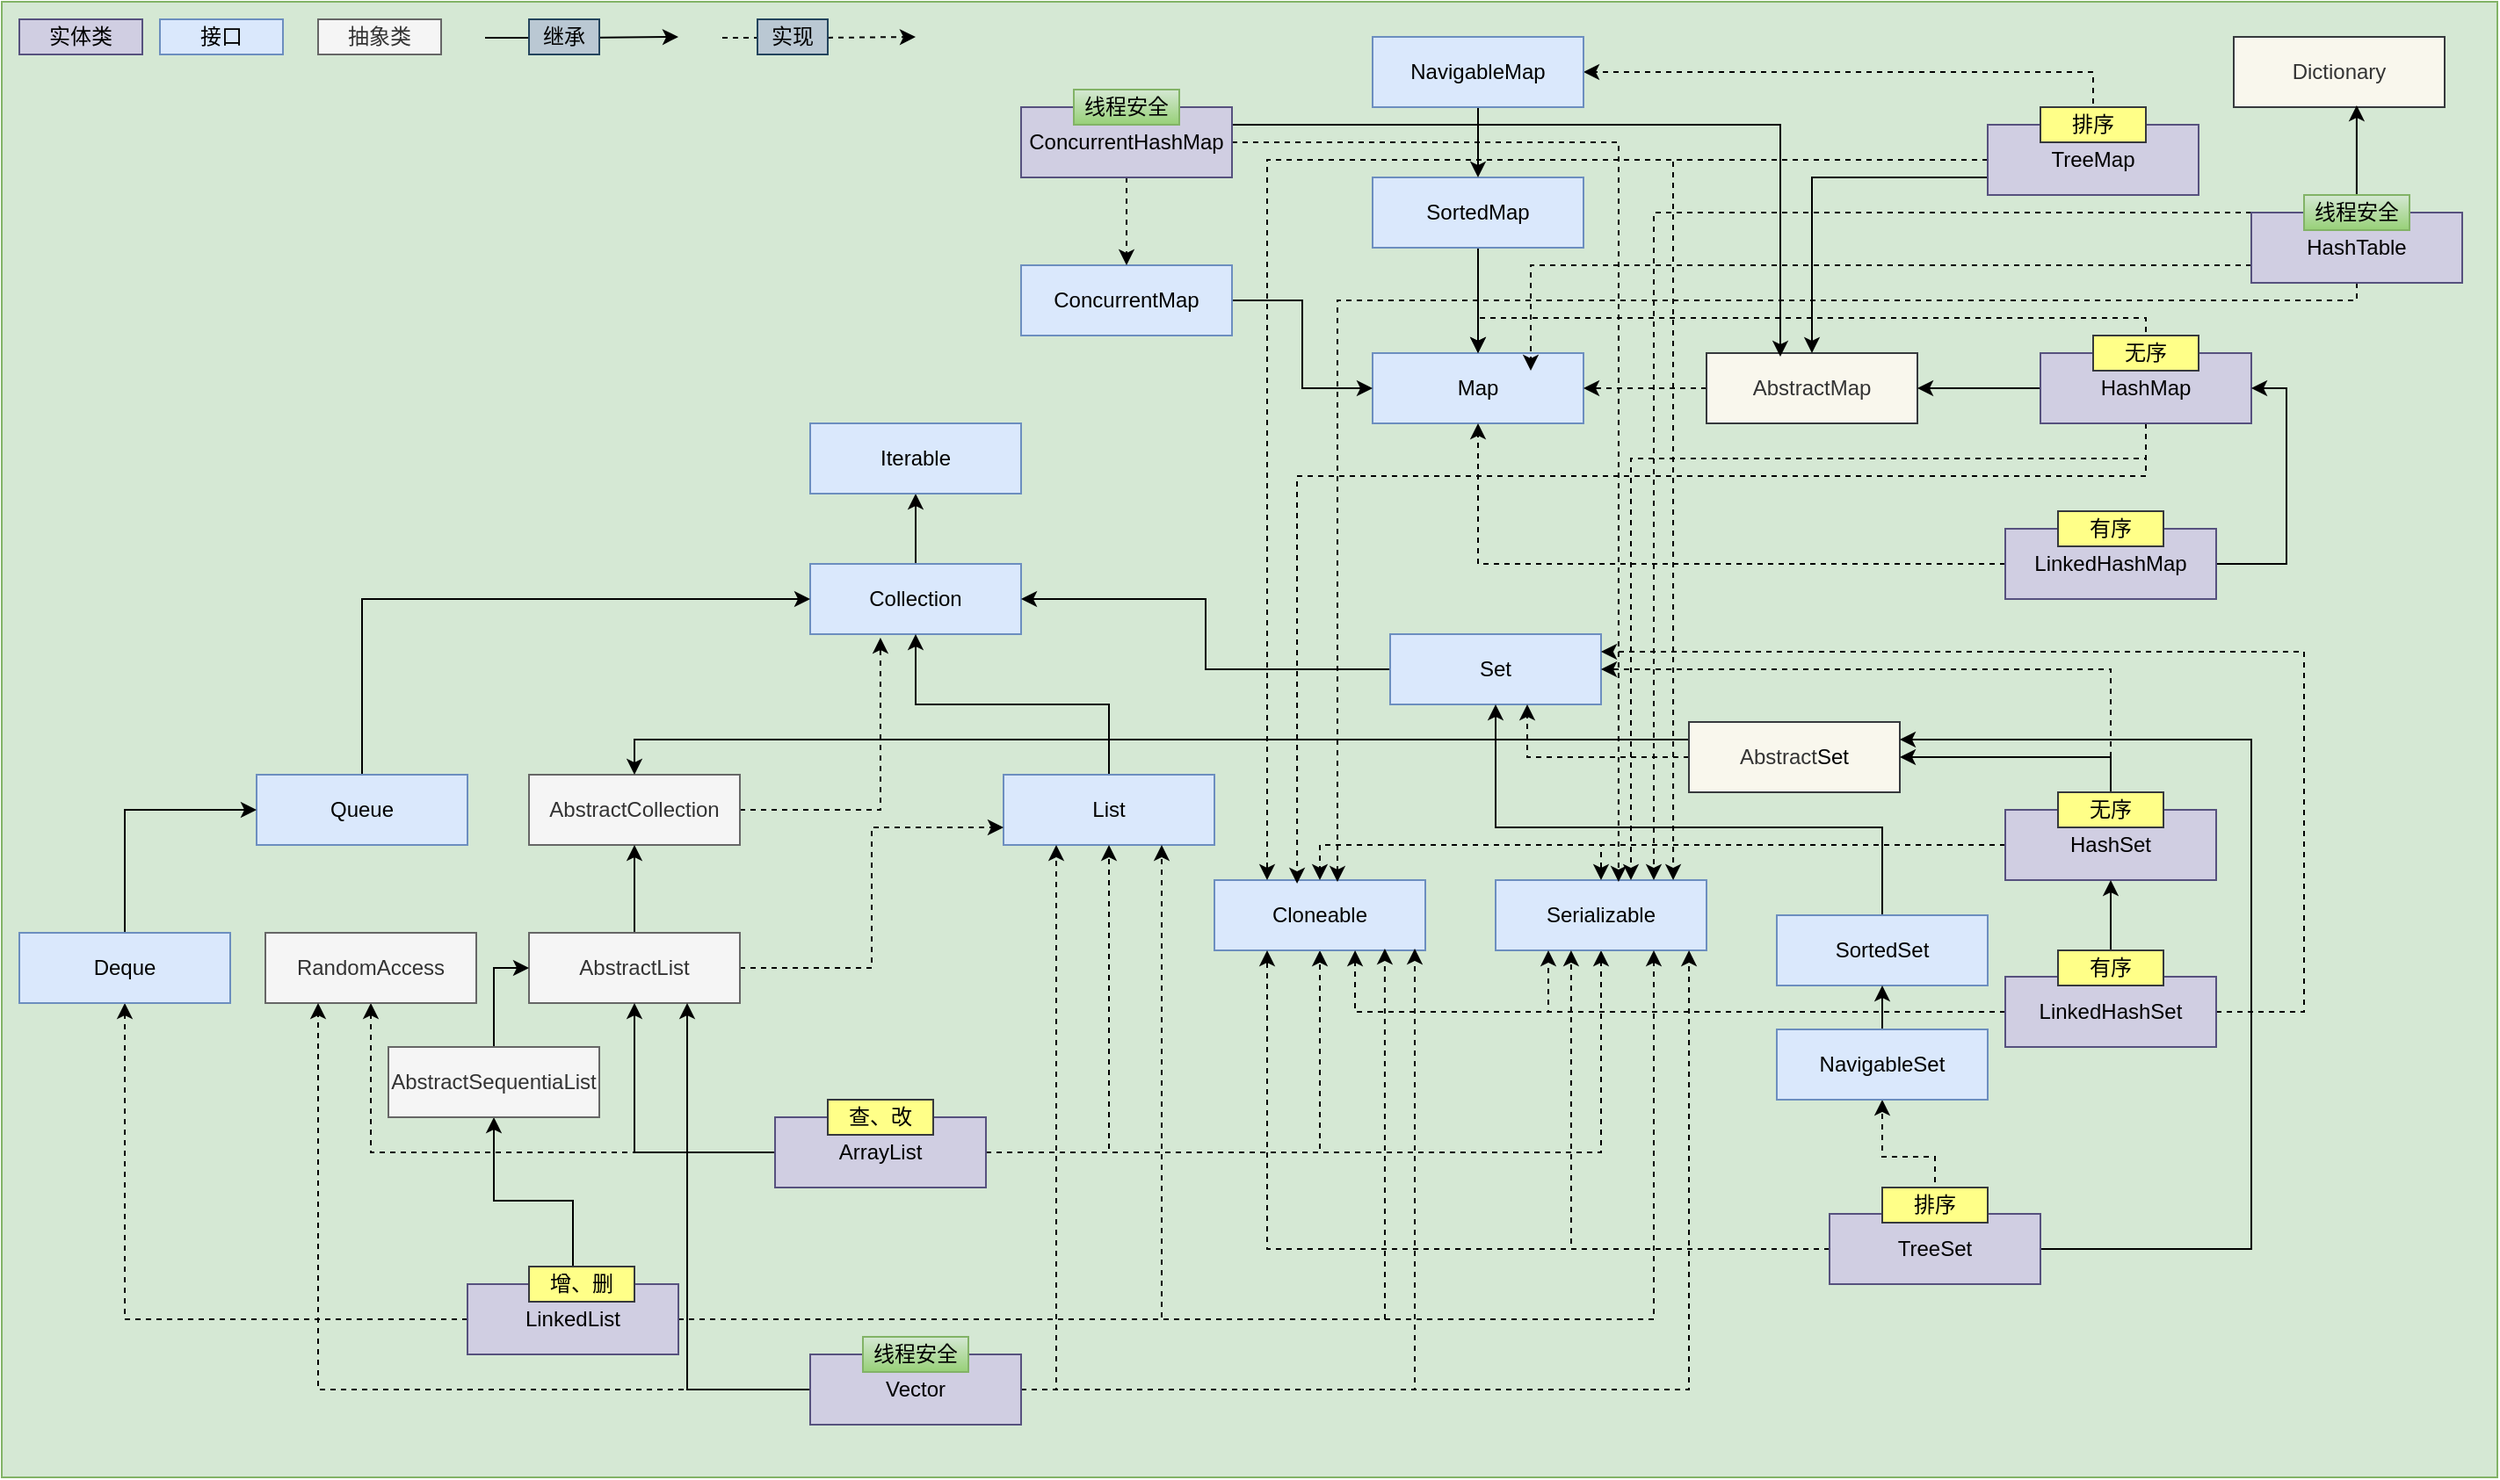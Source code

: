 <mxfile version="13.9.9" type="device"><diagram id="Wt4N1irP31bif2SPV48u" name="Collection"><mxGraphModel dx="1662" dy="1991" grid="1" gridSize="10" guides="1" tooltips="1" connect="1" arrows="1" fold="1" page="1" pageScale="1" pageWidth="827" pageHeight="1169" math="0" shadow="0"><root><mxCell id="0"/><mxCell id="1" parent="0"/><mxCell id="0xuZnK_EbNCu9yVHZVBp-1" style="edgeStyle=orthogonalEdgeStyle;rounded=0;orthogonalLoop=1;jettySize=auto;html=1;entryX=0.5;entryY=1;entryDx=0;entryDy=0;" edge="1" parent="1" source="0xuZnK_EbNCu9yVHZVBp-2" target="0xuZnK_EbNCu9yVHZVBp-4"><mxGeometry relative="1" as="geometry"/></mxCell><mxCell id="0xuZnK_EbNCu9yVHZVBp-2" value="Collection" style="rounded=0;whiteSpace=wrap;html=1;fillColor=#dae8fc;strokeColor=#6c8ebf;" vertex="1" parent="1"><mxGeometry x="470" y="270" width="120" height="40" as="geometry"/></mxCell><mxCell id="0xuZnK_EbNCu9yVHZVBp-3" value="接口" style="rounded=0;whiteSpace=wrap;html=1;fillColor=#dae8fc;strokeColor=#6c8ebf;" vertex="1" parent="1"><mxGeometry x="100" y="-40" width="70" height="20" as="geometry"/></mxCell><mxCell id="0xuZnK_EbNCu9yVHZVBp-4" value="Iterable" style="rounded=0;whiteSpace=wrap;html=1;fillColor=#dae8fc;strokeColor=#6c8ebf;" vertex="1" parent="1"><mxGeometry x="470" y="190" width="120" height="40" as="geometry"/></mxCell><mxCell id="0xuZnK_EbNCu9yVHZVBp-5" style="edgeStyle=orthogonalEdgeStyle;rounded=0;orthogonalLoop=1;jettySize=auto;html=1;entryX=0.5;entryY=1;entryDx=0;entryDy=0;" edge="1" parent="1" source="0xuZnK_EbNCu9yVHZVBp-6" target="0xuZnK_EbNCu9yVHZVBp-2"><mxGeometry relative="1" as="geometry"/></mxCell><mxCell id="0xuZnK_EbNCu9yVHZVBp-6" value="List" style="rounded=0;whiteSpace=wrap;html=1;fillColor=#dae8fc;strokeColor=#6c8ebf;" vertex="1" parent="1"><mxGeometry x="580" y="390" width="120" height="40" as="geometry"/></mxCell><mxCell id="0xuZnK_EbNCu9yVHZVBp-7" style="edgeStyle=orthogonalEdgeStyle;rounded=0;orthogonalLoop=1;jettySize=auto;html=1;entryX=0.333;entryY=1.05;entryDx=0;entryDy=0;entryPerimeter=0;dashed=1;" edge="1" parent="1" source="0xuZnK_EbNCu9yVHZVBp-8" target="0xuZnK_EbNCu9yVHZVBp-2"><mxGeometry relative="1" as="geometry"/></mxCell><mxCell id="0xuZnK_EbNCu9yVHZVBp-8" value="AbstractCollection" style="rounded=0;whiteSpace=wrap;html=1;fillColor=#f5f5f5;strokeColor=#666666;fontColor=#333333;" vertex="1" parent="1"><mxGeometry x="310" y="390" width="120" height="40" as="geometry"/></mxCell><mxCell id="0xuZnK_EbNCu9yVHZVBp-9" value="抽象类" style="rounded=0;whiteSpace=wrap;html=1;fillColor=#f5f5f5;strokeColor=#666666;fontColor=#333333;" vertex="1" parent="1"><mxGeometry x="190" y="-40" width="70" height="20" as="geometry"/></mxCell><mxCell id="0xuZnK_EbNCu9yVHZVBp-10" style="edgeStyle=orthogonalEdgeStyle;rounded=0;orthogonalLoop=1;jettySize=auto;html=1;entryX=0.5;entryY=1;entryDx=0;entryDy=0;" edge="1" parent="1" source="0xuZnK_EbNCu9yVHZVBp-12" target="0xuZnK_EbNCu9yVHZVBp-8"><mxGeometry relative="1" as="geometry"/></mxCell><mxCell id="0xuZnK_EbNCu9yVHZVBp-11" style="edgeStyle=orthogonalEdgeStyle;rounded=0;orthogonalLoop=1;jettySize=auto;html=1;entryX=0;entryY=0.75;entryDx=0;entryDy=0;dashed=1;" edge="1" parent="1" source="0xuZnK_EbNCu9yVHZVBp-12" target="0xuZnK_EbNCu9yVHZVBp-6"><mxGeometry relative="1" as="geometry"/></mxCell><mxCell id="0xuZnK_EbNCu9yVHZVBp-12" value="AbstractList" style="rounded=0;whiteSpace=wrap;html=1;fillColor=#f5f5f5;strokeColor=#666666;fontColor=#333333;" vertex="1" parent="1"><mxGeometry x="310" y="480" width="120" height="40" as="geometry"/></mxCell><mxCell id="0xuZnK_EbNCu9yVHZVBp-13" style="edgeStyle=orthogonalEdgeStyle;rounded=0;orthogonalLoop=1;jettySize=auto;html=1;" edge="1" parent="1"><mxGeometry relative="1" as="geometry"><mxPoint x="285" y="-29.5" as="sourcePoint"/><mxPoint x="395" y="-30" as="targetPoint"/><Array as="points"><mxPoint x="340" y="-29.5"/></Array></mxGeometry></mxCell><mxCell id="0xuZnK_EbNCu9yVHZVBp-14" value="继承" style="text;html=1;strokeColor=#23445d;fillColor=#bac8d3;align=center;verticalAlign=middle;whiteSpace=wrap;rounded=0;" vertex="1" parent="1"><mxGeometry x="310" y="-40" width="40" height="20" as="geometry"/></mxCell><mxCell id="0xuZnK_EbNCu9yVHZVBp-15" style="edgeStyle=orthogonalEdgeStyle;rounded=0;orthogonalLoop=1;jettySize=auto;html=1;dashed=1;" edge="1" parent="1"><mxGeometry relative="1" as="geometry"><mxPoint x="420" y="-29.5" as="sourcePoint"/><mxPoint x="530" y="-30" as="targetPoint"/><Array as="points"><mxPoint x="475" y="-29.5"/></Array></mxGeometry></mxCell><mxCell id="0xuZnK_EbNCu9yVHZVBp-16" value="实现" style="text;html=1;strokeColor=#23445d;fillColor=#bac8d3;align=center;verticalAlign=middle;whiteSpace=wrap;rounded=0;" vertex="1" parent="1"><mxGeometry x="440" y="-40" width="40" height="20" as="geometry"/></mxCell><mxCell id="0xuZnK_EbNCu9yVHZVBp-17" style="edgeStyle=orthogonalEdgeStyle;rounded=0;orthogonalLoop=1;jettySize=auto;html=1;entryX=0.5;entryY=1;entryDx=0;entryDy=0;dashed=1;" edge="1" parent="1" source="0xuZnK_EbNCu9yVHZVBp-22" target="0xuZnK_EbNCu9yVHZVBp-24"><mxGeometry relative="1" as="geometry"/></mxCell><mxCell id="0xuZnK_EbNCu9yVHZVBp-18" style="edgeStyle=orthogonalEdgeStyle;rounded=0;orthogonalLoop=1;jettySize=auto;html=1;entryX=0.5;entryY=1;entryDx=0;entryDy=0;" edge="1" parent="1" source="0xuZnK_EbNCu9yVHZVBp-22" target="0xuZnK_EbNCu9yVHZVBp-12"><mxGeometry relative="1" as="geometry"/></mxCell><mxCell id="0xuZnK_EbNCu9yVHZVBp-19" style="edgeStyle=orthogonalEdgeStyle;rounded=0;orthogonalLoop=1;jettySize=auto;html=1;dashed=1;" edge="1" parent="1" source="0xuZnK_EbNCu9yVHZVBp-22" target="0xuZnK_EbNCu9yVHZVBp-6"><mxGeometry relative="1" as="geometry"/></mxCell><mxCell id="0xuZnK_EbNCu9yVHZVBp-20" style="edgeStyle=orthogonalEdgeStyle;rounded=0;orthogonalLoop=1;jettySize=auto;html=1;entryX=0.5;entryY=1;entryDx=0;entryDy=0;dashed=1;" edge="1" parent="1" source="0xuZnK_EbNCu9yVHZVBp-22" target="0xuZnK_EbNCu9yVHZVBp-25"><mxGeometry relative="1" as="geometry"/></mxCell><mxCell id="0xuZnK_EbNCu9yVHZVBp-21" style="edgeStyle=orthogonalEdgeStyle;rounded=0;orthogonalLoop=1;jettySize=auto;html=1;entryX=0.5;entryY=1;entryDx=0;entryDy=0;dashed=1;" edge="1" parent="1" source="0xuZnK_EbNCu9yVHZVBp-22" target="0xuZnK_EbNCu9yVHZVBp-26"><mxGeometry relative="1" as="geometry"/></mxCell><mxCell id="0xuZnK_EbNCu9yVHZVBp-22" value="ArrayList" style="rounded=0;whiteSpace=wrap;html=1;fillColor=#d0cee2;strokeColor=#56517e;" vertex="1" parent="1"><mxGeometry x="450" y="585" width="120" height="40" as="geometry"/></mxCell><mxCell id="0xuZnK_EbNCu9yVHZVBp-23" value="实体类" style="rounded=0;whiteSpace=wrap;html=1;fillColor=#d0cee2;strokeColor=#56517e;" vertex="1" parent="1"><mxGeometry x="20" y="-40" width="70" height="20" as="geometry"/></mxCell><mxCell id="0xuZnK_EbNCu9yVHZVBp-24" value="RandomAccess" style="rounded=0;whiteSpace=wrap;html=1;fillColor=#f5f5f5;strokeColor=#666666;fontColor=#333333;" vertex="1" parent="1"><mxGeometry x="160" y="480" width="120" height="40" as="geometry"/></mxCell><mxCell id="0xuZnK_EbNCu9yVHZVBp-25" value="Cloneable" style="rounded=0;whiteSpace=wrap;html=1;fillColor=#dae8fc;strokeColor=#6c8ebf;" vertex="1" parent="1"><mxGeometry x="700" y="450" width="120" height="40" as="geometry"/></mxCell><mxCell id="0xuZnK_EbNCu9yVHZVBp-26" value="Serializable" style="rounded=0;whiteSpace=wrap;html=1;fillColor=#dae8fc;strokeColor=#6c8ebf;" vertex="1" parent="1"><mxGeometry x="860" y="450" width="120" height="40" as="geometry"/></mxCell><mxCell id="0xuZnK_EbNCu9yVHZVBp-27" style="edgeStyle=orthogonalEdgeStyle;rounded=0;orthogonalLoop=1;jettySize=auto;html=1;entryX=0.5;entryY=1;entryDx=0;entryDy=0;" edge="1" parent="1" source="0xuZnK_EbNCu9yVHZVBp-32" target="0xuZnK_EbNCu9yVHZVBp-38"><mxGeometry relative="1" as="geometry"/></mxCell><mxCell id="0xuZnK_EbNCu9yVHZVBp-28" style="edgeStyle=orthogonalEdgeStyle;rounded=0;orthogonalLoop=1;jettySize=auto;html=1;entryX=0.75;entryY=1;entryDx=0;entryDy=0;dashed=1;" edge="1" parent="1" source="0xuZnK_EbNCu9yVHZVBp-32" target="0xuZnK_EbNCu9yVHZVBp-26"><mxGeometry relative="1" as="geometry"/></mxCell><mxCell id="0xuZnK_EbNCu9yVHZVBp-29" style="edgeStyle=orthogonalEdgeStyle;rounded=0;orthogonalLoop=1;jettySize=auto;html=1;entryX=0.808;entryY=0.975;entryDx=0;entryDy=0;entryPerimeter=0;dashed=1;" edge="1" parent="1" source="0xuZnK_EbNCu9yVHZVBp-32" target="0xuZnK_EbNCu9yVHZVBp-25"><mxGeometry relative="1" as="geometry"/></mxCell><mxCell id="0xuZnK_EbNCu9yVHZVBp-30" style="edgeStyle=orthogonalEdgeStyle;rounded=0;orthogonalLoop=1;jettySize=auto;html=1;dashed=1;" edge="1" parent="1" source="0xuZnK_EbNCu9yVHZVBp-32" target="0xuZnK_EbNCu9yVHZVBp-36"><mxGeometry relative="1" as="geometry"/></mxCell><mxCell id="0xuZnK_EbNCu9yVHZVBp-31" style="edgeStyle=orthogonalEdgeStyle;rounded=0;orthogonalLoop=1;jettySize=auto;html=1;entryX=0.75;entryY=1;entryDx=0;entryDy=0;dashed=1;" edge="1" parent="1" source="0xuZnK_EbNCu9yVHZVBp-32" target="0xuZnK_EbNCu9yVHZVBp-6"><mxGeometry relative="1" as="geometry"/></mxCell><mxCell id="0xuZnK_EbNCu9yVHZVBp-32" value="LinkedList" style="rounded=0;whiteSpace=wrap;html=1;fillColor=#d0cee2;strokeColor=#56517e;" vertex="1" parent="1"><mxGeometry x="275" y="680" width="120" height="40" as="geometry"/></mxCell><mxCell id="0xuZnK_EbNCu9yVHZVBp-33" style="edgeStyle=orthogonalEdgeStyle;rounded=0;orthogonalLoop=1;jettySize=auto;html=1;entryX=0;entryY=0.5;entryDx=0;entryDy=0;" edge="1" parent="1" source="0xuZnK_EbNCu9yVHZVBp-34" target="0xuZnK_EbNCu9yVHZVBp-2"><mxGeometry relative="1" as="geometry"><Array as="points"><mxPoint x="215" y="290"/></Array></mxGeometry></mxCell><mxCell id="0xuZnK_EbNCu9yVHZVBp-34" value="Queue" style="rounded=0;whiteSpace=wrap;html=1;fillColor=#dae8fc;strokeColor=#6c8ebf;" vertex="1" parent="1"><mxGeometry x="155" y="390" width="120" height="40" as="geometry"/></mxCell><mxCell id="0xuZnK_EbNCu9yVHZVBp-35" style="edgeStyle=orthogonalEdgeStyle;rounded=0;orthogonalLoop=1;jettySize=auto;html=1;entryX=0;entryY=0.5;entryDx=0;entryDy=0;" edge="1" parent="1" source="0xuZnK_EbNCu9yVHZVBp-36" target="0xuZnK_EbNCu9yVHZVBp-34"><mxGeometry relative="1" as="geometry"><Array as="points"><mxPoint x="80" y="410"/></Array></mxGeometry></mxCell><mxCell id="0xuZnK_EbNCu9yVHZVBp-36" value="Deque" style="rounded=0;whiteSpace=wrap;html=1;fillColor=#dae8fc;strokeColor=#6c8ebf;" vertex="1" parent="1"><mxGeometry x="20" y="480" width="120" height="40" as="geometry"/></mxCell><mxCell id="0xuZnK_EbNCu9yVHZVBp-37" style="edgeStyle=orthogonalEdgeStyle;rounded=0;orthogonalLoop=1;jettySize=auto;html=1;entryX=0;entryY=0.5;entryDx=0;entryDy=0;" edge="1" parent="1" source="0xuZnK_EbNCu9yVHZVBp-38" target="0xuZnK_EbNCu9yVHZVBp-12"><mxGeometry relative="1" as="geometry"/></mxCell><mxCell id="0xuZnK_EbNCu9yVHZVBp-38" value="AbstractSequentiaList" style="rounded=0;whiteSpace=wrap;html=1;fillColor=#f5f5f5;strokeColor=#666666;fontColor=#333333;" vertex="1" parent="1"><mxGeometry x="230" y="545" width="120" height="40" as="geometry"/></mxCell><mxCell id="0xuZnK_EbNCu9yVHZVBp-39" style="edgeStyle=orthogonalEdgeStyle;rounded=0;orthogonalLoop=1;jettySize=auto;html=1;entryX=0.75;entryY=1;entryDx=0;entryDy=0;" edge="1" parent="1" target="0xuZnK_EbNCu9yVHZVBp-12"><mxGeometry relative="1" as="geometry"><mxPoint x="470" y="740" as="sourcePoint"/></mxGeometry></mxCell><mxCell id="0xuZnK_EbNCu9yVHZVBp-40" style="edgeStyle=orthogonalEdgeStyle;rounded=0;orthogonalLoop=1;jettySize=auto;html=1;entryX=0.917;entryY=1;entryDx=0;entryDy=0;entryPerimeter=0;dashed=1;" edge="1" parent="1" target="0xuZnK_EbNCu9yVHZVBp-26"><mxGeometry relative="1" as="geometry"><mxPoint x="590" y="740" as="sourcePoint"/></mxGeometry></mxCell><mxCell id="0xuZnK_EbNCu9yVHZVBp-41" style="edgeStyle=orthogonalEdgeStyle;rounded=0;orthogonalLoop=1;jettySize=auto;html=1;entryX=0.95;entryY=0.975;entryDx=0;entryDy=0;entryPerimeter=0;dashed=1;" edge="1" parent="1" target="0xuZnK_EbNCu9yVHZVBp-25"><mxGeometry relative="1" as="geometry"><mxPoint x="590" y="740" as="sourcePoint"/></mxGeometry></mxCell><mxCell id="0xuZnK_EbNCu9yVHZVBp-42" style="edgeStyle=orthogonalEdgeStyle;rounded=0;orthogonalLoop=1;jettySize=auto;html=1;entryX=0.25;entryY=1;entryDx=0;entryDy=0;dashed=1;" edge="1" parent="1" target="0xuZnK_EbNCu9yVHZVBp-24"><mxGeometry relative="1" as="geometry"><mxPoint x="470" y="740" as="sourcePoint"/></mxGeometry></mxCell><mxCell id="0xuZnK_EbNCu9yVHZVBp-43" style="edgeStyle=orthogonalEdgeStyle;rounded=0;orthogonalLoop=1;jettySize=auto;html=1;entryX=0.25;entryY=1;entryDx=0;entryDy=0;dashed=1;" edge="1" parent="1" target="0xuZnK_EbNCu9yVHZVBp-6"><mxGeometry relative="1" as="geometry"><mxPoint x="590" y="740" as="sourcePoint"/><Array as="points"><mxPoint x="610" y="740"/></Array></mxGeometry></mxCell><mxCell id="0xuZnK_EbNCu9yVHZVBp-44" value="线程安全" style="text;html=1;strokeColor=#82b366;fillColor=#d5e8d4;align=center;verticalAlign=middle;whiteSpace=wrap;rounded=0;gradientColor=#97d077;" vertex="1" parent="1"><mxGeometry x="500" y="710" width="60" height="20" as="geometry"/></mxCell><mxCell id="0xuZnK_EbNCu9yVHZVBp-45" style="edgeStyle=orthogonalEdgeStyle;rounded=0;orthogonalLoop=1;jettySize=auto;html=1;entryX=1;entryY=0.5;entryDx=0;entryDy=0;" edge="1" parent="1" source="0xuZnK_EbNCu9yVHZVBp-46" target="0xuZnK_EbNCu9yVHZVBp-2"><mxGeometry relative="1" as="geometry"/></mxCell><mxCell id="0xuZnK_EbNCu9yVHZVBp-46" value="Set" style="rounded=0;whiteSpace=wrap;html=1;fillColor=#dae8fc;strokeColor=#6c8ebf;" vertex="1" parent="1"><mxGeometry x="800" y="310" width="120" height="40" as="geometry"/></mxCell><mxCell id="0xuZnK_EbNCu9yVHZVBp-47" style="edgeStyle=orthogonalEdgeStyle;rounded=0;orthogonalLoop=1;jettySize=auto;html=1;entryX=0.65;entryY=1;entryDx=0;entryDy=0;entryPerimeter=0;dashed=1;" edge="1" parent="1" source="0xuZnK_EbNCu9yVHZVBp-49" target="0xuZnK_EbNCu9yVHZVBp-46"><mxGeometry relative="1" as="geometry"/></mxCell><mxCell id="0xuZnK_EbNCu9yVHZVBp-48" style="edgeStyle=orthogonalEdgeStyle;rounded=0;orthogonalLoop=1;jettySize=auto;html=1;entryX=0.5;entryY=0;entryDx=0;entryDy=0;" edge="1" parent="1" source="0xuZnK_EbNCu9yVHZVBp-49" target="0xuZnK_EbNCu9yVHZVBp-8"><mxGeometry relative="1" as="geometry"><Array as="points"><mxPoint x="370" y="370"/></Array></mxGeometry></mxCell><mxCell id="0xuZnK_EbNCu9yVHZVBp-49" value="&lt;span style=&quot;color: rgb(51 , 51 , 51)&quot;&gt;Abstract&lt;/span&gt;Set" style="rounded=0;whiteSpace=wrap;html=1;fillColor=#f9f7ed;strokeColor=#36393d;" vertex="1" parent="1"><mxGeometry x="970" y="360" width="120" height="40" as="geometry"/></mxCell><mxCell id="0xuZnK_EbNCu9yVHZVBp-50" style="edgeStyle=orthogonalEdgeStyle;rounded=0;orthogonalLoop=1;jettySize=auto;html=1;entryX=0.5;entryY=0;entryDx=0;entryDy=0;dashed=1;" edge="1" parent="1" source="0xuZnK_EbNCu9yVHZVBp-54" target="0xuZnK_EbNCu9yVHZVBp-25"><mxGeometry relative="1" as="geometry"/></mxCell><mxCell id="0xuZnK_EbNCu9yVHZVBp-51" style="edgeStyle=orthogonalEdgeStyle;rounded=0;orthogonalLoop=1;jettySize=auto;html=1;entryX=0.5;entryY=0;entryDx=0;entryDy=0;dashed=1;" edge="1" parent="1" source="0xuZnK_EbNCu9yVHZVBp-54" target="0xuZnK_EbNCu9yVHZVBp-26"><mxGeometry relative="1" as="geometry"/></mxCell><mxCell id="0xuZnK_EbNCu9yVHZVBp-52" style="edgeStyle=orthogonalEdgeStyle;rounded=0;orthogonalLoop=1;jettySize=auto;html=1;entryX=1;entryY=0.5;entryDx=0;entryDy=0;" edge="1" parent="1" source="0xuZnK_EbNCu9yVHZVBp-54" target="0xuZnK_EbNCu9yVHZVBp-49"><mxGeometry relative="1" as="geometry"><Array as="points"><mxPoint x="1210" y="380"/></Array></mxGeometry></mxCell><mxCell id="0xuZnK_EbNCu9yVHZVBp-53" style="edgeStyle=orthogonalEdgeStyle;rounded=0;orthogonalLoop=1;jettySize=auto;html=1;entryX=1;entryY=0.5;entryDx=0;entryDy=0;dashed=1;" edge="1" parent="1" source="0xuZnK_EbNCu9yVHZVBp-54" target="0xuZnK_EbNCu9yVHZVBp-46"><mxGeometry relative="1" as="geometry"><Array as="points"><mxPoint x="1210" y="330"/></Array></mxGeometry></mxCell><mxCell id="0xuZnK_EbNCu9yVHZVBp-54" value="HashSet" style="rounded=0;whiteSpace=wrap;html=1;fillColor=#d0cee2;strokeColor=#56517e;" vertex="1" parent="1"><mxGeometry x="1150" y="410" width="120" height="40" as="geometry"/></mxCell><mxCell id="0xuZnK_EbNCu9yVHZVBp-55" style="edgeStyle=orthogonalEdgeStyle;rounded=0;orthogonalLoop=1;jettySize=auto;html=1;entryX=0.25;entryY=1;entryDx=0;entryDy=0;dashed=1;" edge="1" parent="1" source="0xuZnK_EbNCu9yVHZVBp-59" target="0xuZnK_EbNCu9yVHZVBp-25"><mxGeometry relative="1" as="geometry"/></mxCell><mxCell id="0xuZnK_EbNCu9yVHZVBp-56" style="edgeStyle=orthogonalEdgeStyle;rounded=0;orthogonalLoop=1;jettySize=auto;html=1;entryX=1;entryY=0.25;entryDx=0;entryDy=0;" edge="1" parent="1" source="0xuZnK_EbNCu9yVHZVBp-59" target="0xuZnK_EbNCu9yVHZVBp-49"><mxGeometry relative="1" as="geometry"><Array as="points"><mxPoint x="1290" y="660"/><mxPoint x="1290" y="370"/></Array></mxGeometry></mxCell><mxCell id="0xuZnK_EbNCu9yVHZVBp-57" style="edgeStyle=orthogonalEdgeStyle;rounded=0;orthogonalLoop=1;jettySize=auto;html=1;entryX=0.358;entryY=1;entryDx=0;entryDy=0;entryPerimeter=0;dashed=1;" edge="1" parent="1" source="0xuZnK_EbNCu9yVHZVBp-59" target="0xuZnK_EbNCu9yVHZVBp-26"><mxGeometry relative="1" as="geometry"/></mxCell><mxCell id="0xuZnK_EbNCu9yVHZVBp-58" style="edgeStyle=orthogonalEdgeStyle;rounded=0;orthogonalLoop=1;jettySize=auto;html=1;entryX=0.5;entryY=1;entryDx=0;entryDy=0;dashed=1;" edge="1" parent="1" source="0xuZnK_EbNCu9yVHZVBp-59" target="0xuZnK_EbNCu9yVHZVBp-67"><mxGeometry relative="1" as="geometry"/></mxCell><mxCell id="0xuZnK_EbNCu9yVHZVBp-59" value="TreeSet" style="rounded=0;whiteSpace=wrap;html=1;fillColor=#d0cee2;strokeColor=#56517e;" vertex="1" parent="1"><mxGeometry x="1050" y="640" width="120" height="40" as="geometry"/></mxCell><mxCell id="0xuZnK_EbNCu9yVHZVBp-60" value="无序" style="text;html=1;strokeColor=#36393d;fillColor=#ffff88;align=center;verticalAlign=middle;whiteSpace=wrap;rounded=0;" vertex="1" parent="1"><mxGeometry x="1180" y="400" width="60" height="20" as="geometry"/></mxCell><mxCell id="0xuZnK_EbNCu9yVHZVBp-61" value="排序" style="text;html=1;strokeColor=#36393d;fillColor=#ffff88;align=center;verticalAlign=middle;whiteSpace=wrap;rounded=0;" vertex="1" parent="1"><mxGeometry x="1080" y="625" width="60" height="20" as="geometry"/></mxCell><mxCell id="0xuZnK_EbNCu9yVHZVBp-62" value="查、改" style="text;html=1;strokeColor=#36393d;fillColor=#ffff88;align=center;verticalAlign=middle;whiteSpace=wrap;rounded=0;" vertex="1" parent="1"><mxGeometry x="480" y="575" width="60" height="20" as="geometry"/></mxCell><mxCell id="0xuZnK_EbNCu9yVHZVBp-63" value="增、删" style="text;html=1;strokeColor=#36393d;fillColor=#ffff88;align=center;verticalAlign=middle;whiteSpace=wrap;rounded=0;" vertex="1" parent="1"><mxGeometry x="310" y="670" width="60" height="20" as="geometry"/></mxCell><mxCell id="0xuZnK_EbNCu9yVHZVBp-64" style="edgeStyle=orthogonalEdgeStyle;rounded=0;orthogonalLoop=1;jettySize=auto;html=1;entryX=0.5;entryY=1;entryDx=0;entryDy=0;" edge="1" parent="1" source="0xuZnK_EbNCu9yVHZVBp-65" target="0xuZnK_EbNCu9yVHZVBp-46"><mxGeometry relative="1" as="geometry"><Array as="points"><mxPoint x="1080" y="420"/><mxPoint x="860" y="420"/></Array></mxGeometry></mxCell><mxCell id="0xuZnK_EbNCu9yVHZVBp-65" value="SortedSet" style="rounded=0;whiteSpace=wrap;html=1;fillColor=#dae8fc;strokeColor=#6c8ebf;" vertex="1" parent="1"><mxGeometry x="1020" y="470" width="120" height="40" as="geometry"/></mxCell><mxCell id="0xuZnK_EbNCu9yVHZVBp-66" style="edgeStyle=orthogonalEdgeStyle;rounded=0;orthogonalLoop=1;jettySize=auto;html=1;entryX=0.5;entryY=1;entryDx=0;entryDy=0;" edge="1" parent="1" source="0xuZnK_EbNCu9yVHZVBp-67" target="0xuZnK_EbNCu9yVHZVBp-65"><mxGeometry relative="1" as="geometry"/></mxCell><mxCell id="0xuZnK_EbNCu9yVHZVBp-67" value="NavigableSet" style="rounded=0;whiteSpace=wrap;html=1;fillColor=#dae8fc;strokeColor=#6c8ebf;" vertex="1" parent="1"><mxGeometry x="1020" y="535" width="120" height="40" as="geometry"/></mxCell><mxCell id="0xuZnK_EbNCu9yVHZVBp-68" style="edgeStyle=orthogonalEdgeStyle;rounded=0;orthogonalLoop=1;jettySize=auto;html=1;" edge="1" parent="1" source="0xuZnK_EbNCu9yVHZVBp-72" target="0xuZnK_EbNCu9yVHZVBp-54"><mxGeometry relative="1" as="geometry"/></mxCell><mxCell id="0xuZnK_EbNCu9yVHZVBp-69" style="edgeStyle=orthogonalEdgeStyle;rounded=0;orthogonalLoop=1;jettySize=auto;html=1;entryX=0.25;entryY=1;entryDx=0;entryDy=0;dashed=1;" edge="1" parent="1" source="0xuZnK_EbNCu9yVHZVBp-72" target="0xuZnK_EbNCu9yVHZVBp-26"><mxGeometry relative="1" as="geometry"/></mxCell><mxCell id="0xuZnK_EbNCu9yVHZVBp-70" style="edgeStyle=orthogonalEdgeStyle;rounded=0;orthogonalLoop=1;jettySize=auto;html=1;entryX=0.667;entryY=1;entryDx=0;entryDy=0;entryPerimeter=0;dashed=1;" edge="1" parent="1" source="0xuZnK_EbNCu9yVHZVBp-72" target="0xuZnK_EbNCu9yVHZVBp-25"><mxGeometry relative="1" as="geometry"/></mxCell><mxCell id="0xuZnK_EbNCu9yVHZVBp-71" style="edgeStyle=orthogonalEdgeStyle;rounded=0;orthogonalLoop=1;jettySize=auto;html=1;entryX=1;entryY=0.25;entryDx=0;entryDy=0;dashed=1;" edge="1" parent="1" source="0xuZnK_EbNCu9yVHZVBp-72" target="0xuZnK_EbNCu9yVHZVBp-46"><mxGeometry relative="1" as="geometry"><Array as="points"><mxPoint x="1320" y="525"/><mxPoint x="1320" y="320"/></Array></mxGeometry></mxCell><mxCell id="0xuZnK_EbNCu9yVHZVBp-72" value="LinkedHashSet" style="rounded=0;whiteSpace=wrap;html=1;fillColor=#d0cee2;strokeColor=#56517e;" vertex="1" parent="1"><mxGeometry x="1150" y="505" width="120" height="40" as="geometry"/></mxCell><mxCell id="0xuZnK_EbNCu9yVHZVBp-73" value="有序" style="text;html=1;strokeColor=#36393d;fillColor=#ffff88;align=center;verticalAlign=middle;whiteSpace=wrap;rounded=0;" vertex="1" parent="1"><mxGeometry x="1180" y="490" width="60" height="20" as="geometry"/></mxCell><mxCell id="0xuZnK_EbNCu9yVHZVBp-74" value="Map" style="rounded=0;whiteSpace=wrap;html=1;fillColor=#dae8fc;strokeColor=#6c8ebf;" vertex="1" parent="1"><mxGeometry x="790" y="150" width="120" height="40" as="geometry"/></mxCell><mxCell id="0xuZnK_EbNCu9yVHZVBp-75" style="edgeStyle=orthogonalEdgeStyle;rounded=0;orthogonalLoop=1;jettySize=auto;html=1;dashed=1;" edge="1" parent="1" source="0xuZnK_EbNCu9yVHZVBp-76" target="0xuZnK_EbNCu9yVHZVBp-74"><mxGeometry relative="1" as="geometry"/></mxCell><mxCell id="0xuZnK_EbNCu9yVHZVBp-76" value="&lt;span style=&quot;color: rgb(51 , 51 , 51)&quot;&gt;AbstractMap&lt;/span&gt;" style="rounded=0;whiteSpace=wrap;html=1;fillColor=#f9f7ed;strokeColor=#36393d;" vertex="1" parent="1"><mxGeometry x="980" y="150" width="120" height="40" as="geometry"/></mxCell><mxCell id="0xuZnK_EbNCu9yVHZVBp-77" style="edgeStyle=orthogonalEdgeStyle;rounded=0;orthogonalLoop=1;jettySize=auto;html=1;entryX=1;entryY=0.5;entryDx=0;entryDy=0;" edge="1" parent="1" source="0xuZnK_EbNCu9yVHZVBp-81" target="0xuZnK_EbNCu9yVHZVBp-76"><mxGeometry relative="1" as="geometry"/></mxCell><mxCell id="0xuZnK_EbNCu9yVHZVBp-78" style="edgeStyle=orthogonalEdgeStyle;rounded=0;orthogonalLoop=1;jettySize=auto;html=1;entryX=0.5;entryY=0;entryDx=0;entryDy=0;dashed=1;" edge="1" parent="1" source="0xuZnK_EbNCu9yVHZVBp-81" target="0xuZnK_EbNCu9yVHZVBp-74"><mxGeometry relative="1" as="geometry"><Array as="points"><mxPoint x="1230" y="130"/><mxPoint x="850" y="130"/></Array></mxGeometry></mxCell><mxCell id="0xuZnK_EbNCu9yVHZVBp-79" style="edgeStyle=orthogonalEdgeStyle;rounded=0;orthogonalLoop=1;jettySize=auto;html=1;dashed=1;" edge="1" parent="1" source="0xuZnK_EbNCu9yVHZVBp-81"><mxGeometry relative="1" as="geometry"><mxPoint x="937" y="450" as="targetPoint"/><Array as="points"><mxPoint x="1230" y="210"/><mxPoint x="937" y="210"/></Array></mxGeometry></mxCell><mxCell id="0xuZnK_EbNCu9yVHZVBp-80" style="edgeStyle=orthogonalEdgeStyle;rounded=0;orthogonalLoop=1;jettySize=auto;html=1;entryX=0.392;entryY=0.05;entryDx=0;entryDy=0;entryPerimeter=0;dashed=1;" edge="1" parent="1" source="0xuZnK_EbNCu9yVHZVBp-81" target="0xuZnK_EbNCu9yVHZVBp-25"><mxGeometry relative="1" as="geometry"><Array as="points"><mxPoint x="1230" y="220"/><mxPoint x="747" y="220"/></Array></mxGeometry></mxCell><mxCell id="0xuZnK_EbNCu9yVHZVBp-81" value="HashMap" style="rounded=0;whiteSpace=wrap;html=1;fillColor=#d0cee2;strokeColor=#56517e;" vertex="1" parent="1"><mxGeometry x="1170" y="150" width="120" height="40" as="geometry"/></mxCell><mxCell id="0xuZnK_EbNCu9yVHZVBp-82" value="无序" style="text;html=1;strokeColor=#36393d;fillColor=#ffff88;align=center;verticalAlign=middle;whiteSpace=wrap;rounded=0;" vertex="1" parent="1"><mxGeometry x="1200" y="140" width="60" height="20" as="geometry"/></mxCell><mxCell id="0xuZnK_EbNCu9yVHZVBp-83" style="edgeStyle=orthogonalEdgeStyle;rounded=0;orthogonalLoop=1;jettySize=auto;html=1;entryX=1;entryY=0.5;entryDx=0;entryDy=0;dashed=1;" edge="1" parent="1" source="0xuZnK_EbNCu9yVHZVBp-87" target="0xuZnK_EbNCu9yVHZVBp-92"><mxGeometry relative="1" as="geometry"><Array as="points"><mxPoint x="1200" y="-10"/></Array></mxGeometry></mxCell><mxCell id="0xuZnK_EbNCu9yVHZVBp-84" style="edgeStyle=orthogonalEdgeStyle;rounded=0;orthogonalLoop=1;jettySize=auto;html=1;entryX=0.842;entryY=0;entryDx=0;entryDy=0;entryPerimeter=0;dashed=1;" edge="1" parent="1" source="0xuZnK_EbNCu9yVHZVBp-87" target="0xuZnK_EbNCu9yVHZVBp-26"><mxGeometry relative="1" as="geometry"/></mxCell><mxCell id="0xuZnK_EbNCu9yVHZVBp-85" style="edgeStyle=orthogonalEdgeStyle;rounded=0;orthogonalLoop=1;jettySize=auto;html=1;entryX=0.25;entryY=0;entryDx=0;entryDy=0;dashed=1;" edge="1" parent="1" source="0xuZnK_EbNCu9yVHZVBp-87" target="0xuZnK_EbNCu9yVHZVBp-25"><mxGeometry relative="1" as="geometry"/></mxCell><mxCell id="0xuZnK_EbNCu9yVHZVBp-86" style="edgeStyle=orthogonalEdgeStyle;rounded=0;orthogonalLoop=1;jettySize=auto;html=1;entryX=0.5;entryY=0;entryDx=0;entryDy=0;" edge="1" parent="1" source="0xuZnK_EbNCu9yVHZVBp-87" target="0xuZnK_EbNCu9yVHZVBp-76"><mxGeometry relative="1" as="geometry"><Array as="points"><mxPoint x="1040" y="50"/></Array></mxGeometry></mxCell><mxCell id="0xuZnK_EbNCu9yVHZVBp-87" value="TreeMap" style="rounded=0;whiteSpace=wrap;html=1;fillColor=#d0cee2;strokeColor=#56517e;" vertex="1" parent="1"><mxGeometry x="1140" y="20" width="120" height="40" as="geometry"/></mxCell><mxCell id="0xuZnK_EbNCu9yVHZVBp-88" value="排序" style="text;html=1;strokeColor=#36393d;fillColor=#ffff88;align=center;verticalAlign=middle;whiteSpace=wrap;rounded=0;" vertex="1" parent="1"><mxGeometry x="1170" y="10" width="60" height="20" as="geometry"/></mxCell><mxCell id="0xuZnK_EbNCu9yVHZVBp-89" style="edgeStyle=orthogonalEdgeStyle;rounded=0;orthogonalLoop=1;jettySize=auto;html=1;entryX=0.5;entryY=0;entryDx=0;entryDy=0;" edge="1" parent="1" source="0xuZnK_EbNCu9yVHZVBp-90" target="0xuZnK_EbNCu9yVHZVBp-74"><mxGeometry relative="1" as="geometry"/></mxCell><mxCell id="0xuZnK_EbNCu9yVHZVBp-90" value="SortedMap" style="rounded=0;whiteSpace=wrap;html=1;fillColor=#dae8fc;strokeColor=#6c8ebf;" vertex="1" parent="1"><mxGeometry x="790" y="50" width="120" height="40" as="geometry"/></mxCell><mxCell id="0xuZnK_EbNCu9yVHZVBp-91" style="edgeStyle=orthogonalEdgeStyle;rounded=0;orthogonalLoop=1;jettySize=auto;html=1;entryX=0.5;entryY=0;entryDx=0;entryDy=0;" edge="1" parent="1" source="0xuZnK_EbNCu9yVHZVBp-92" target="0xuZnK_EbNCu9yVHZVBp-90"><mxGeometry relative="1" as="geometry"/></mxCell><mxCell id="0xuZnK_EbNCu9yVHZVBp-92" value="NavigableMap" style="rounded=0;whiteSpace=wrap;html=1;fillColor=#dae8fc;strokeColor=#6c8ebf;" vertex="1" parent="1"><mxGeometry x="790" y="-30" width="120" height="40" as="geometry"/></mxCell><mxCell id="0xuZnK_EbNCu9yVHZVBp-93" style="edgeStyle=orthogonalEdgeStyle;rounded=0;orthogonalLoop=1;jettySize=auto;html=1;entryX=1;entryY=0.5;entryDx=0;entryDy=0;" edge="1" parent="1" source="0xuZnK_EbNCu9yVHZVBp-95" target="0xuZnK_EbNCu9yVHZVBp-81"><mxGeometry relative="1" as="geometry"><Array as="points"><mxPoint x="1310" y="270"/><mxPoint x="1310" y="170"/></Array></mxGeometry></mxCell><mxCell id="0xuZnK_EbNCu9yVHZVBp-94" style="edgeStyle=orthogonalEdgeStyle;rounded=0;orthogonalLoop=1;jettySize=auto;html=1;entryX=0.5;entryY=1;entryDx=0;entryDy=0;dashed=1;" edge="1" parent="1" source="0xuZnK_EbNCu9yVHZVBp-95" target="0xuZnK_EbNCu9yVHZVBp-74"><mxGeometry relative="1" as="geometry"/></mxCell><mxCell id="0xuZnK_EbNCu9yVHZVBp-95" value="LinkedHashMap" style="rounded=0;whiteSpace=wrap;html=1;fillColor=#d0cee2;strokeColor=#56517e;" vertex="1" parent="1"><mxGeometry x="1150" y="250" width="120" height="40" as="geometry"/></mxCell><mxCell id="0xuZnK_EbNCu9yVHZVBp-96" value="有序" style="text;html=1;strokeColor=#36393d;fillColor=#ffff88;align=center;verticalAlign=middle;whiteSpace=wrap;rounded=0;" vertex="1" parent="1"><mxGeometry x="1180" y="240" width="60" height="20" as="geometry"/></mxCell><mxCell id="0xuZnK_EbNCu9yVHZVBp-97" style="edgeStyle=orthogonalEdgeStyle;rounded=0;orthogonalLoop=1;jettySize=auto;html=1;entryX=0;entryY=0.5;entryDx=0;entryDy=0;" edge="1" parent="1" source="0xuZnK_EbNCu9yVHZVBp-98" target="0xuZnK_EbNCu9yVHZVBp-74"><mxGeometry relative="1" as="geometry"/></mxCell><mxCell id="0xuZnK_EbNCu9yVHZVBp-98" value="ConcurrentMap" style="rounded=0;whiteSpace=wrap;html=1;fillColor=#dae8fc;strokeColor=#6c8ebf;" vertex="1" parent="1"><mxGeometry x="590" y="100" width="120" height="40" as="geometry"/></mxCell><mxCell id="0xuZnK_EbNCu9yVHZVBp-99" style="edgeStyle=orthogonalEdgeStyle;rounded=0;orthogonalLoop=1;jettySize=auto;html=1;entryX=0.583;entryY=0.025;entryDx=0;entryDy=0;entryPerimeter=0;dashed=1;" edge="1" parent="1" source="0xuZnK_EbNCu9yVHZVBp-102" target="0xuZnK_EbNCu9yVHZVBp-26"><mxGeometry relative="1" as="geometry"/></mxCell><mxCell id="0xuZnK_EbNCu9yVHZVBp-100" style="edgeStyle=orthogonalEdgeStyle;rounded=0;orthogonalLoop=1;jettySize=auto;html=1;entryX=0.5;entryY=0;entryDx=0;entryDy=0;dashed=1;" edge="1" parent="1" source="0xuZnK_EbNCu9yVHZVBp-102" target="0xuZnK_EbNCu9yVHZVBp-98"><mxGeometry relative="1" as="geometry"/></mxCell><mxCell id="0xuZnK_EbNCu9yVHZVBp-101" style="edgeStyle=orthogonalEdgeStyle;rounded=0;orthogonalLoop=1;jettySize=auto;html=1;entryX=0.35;entryY=0.05;entryDx=0;entryDy=0;entryPerimeter=0;" edge="1" parent="1" source="0xuZnK_EbNCu9yVHZVBp-102" target="0xuZnK_EbNCu9yVHZVBp-76"><mxGeometry relative="1" as="geometry"><Array as="points"><mxPoint x="1022" y="20"/></Array></mxGeometry></mxCell><mxCell id="0xuZnK_EbNCu9yVHZVBp-102" value="ConcurrentHashMap" style="rounded=0;whiteSpace=wrap;html=1;fillColor=#d0cee2;strokeColor=#56517e;" vertex="1" parent="1"><mxGeometry x="590" y="10" width="120" height="40" as="geometry"/></mxCell><mxCell id="0xuZnK_EbNCu9yVHZVBp-103" value="线程安全" style="text;html=1;strokeColor=#82b366;fillColor=#d5e8d4;align=center;verticalAlign=middle;whiteSpace=wrap;rounded=0;gradientColor=#97d077;" vertex="1" parent="1"><mxGeometry x="620" width="60" height="20" as="geometry"/></mxCell><mxCell id="0xuZnK_EbNCu9yVHZVBp-104" value="&lt;span style=&quot;color: rgb(51 , 51 , 51)&quot;&gt;Dictionary&lt;/span&gt;" style="rounded=0;whiteSpace=wrap;html=1;fillColor=#f9f7ed;strokeColor=#36393d;" vertex="1" parent="1"><mxGeometry x="1280" y="-30" width="120" height="40" as="geometry"/></mxCell><mxCell id="0xuZnK_EbNCu9yVHZVBp-105" style="edgeStyle=orthogonalEdgeStyle;rounded=0;orthogonalLoop=1;jettySize=auto;html=1;entryX=0.75;entryY=0;entryDx=0;entryDy=0;dashed=1;" edge="1" parent="1" source="0xuZnK_EbNCu9yVHZVBp-109" target="0xuZnK_EbNCu9yVHZVBp-26"><mxGeometry relative="1" as="geometry"><Array as="points"><mxPoint x="950" y="70"/></Array></mxGeometry></mxCell><mxCell id="0xuZnK_EbNCu9yVHZVBp-106" style="edgeStyle=orthogonalEdgeStyle;rounded=0;orthogonalLoop=1;jettySize=auto;html=1;dashed=1;" edge="1" parent="1" source="0xuZnK_EbNCu9yVHZVBp-109"><mxGeometry relative="1" as="geometry"><mxPoint x="770" y="451" as="targetPoint"/><Array as="points"><mxPoint x="1350" y="120"/><mxPoint x="770" y="120"/><mxPoint x="770" y="451"/></Array></mxGeometry></mxCell><mxCell id="0xuZnK_EbNCu9yVHZVBp-107" style="edgeStyle=orthogonalEdgeStyle;rounded=0;orthogonalLoop=1;jettySize=auto;html=1;entryX=0.75;entryY=0.25;entryDx=0;entryDy=0;entryPerimeter=0;dashed=1;" edge="1" parent="1" source="0xuZnK_EbNCu9yVHZVBp-109" target="0xuZnK_EbNCu9yVHZVBp-74"><mxGeometry relative="1" as="geometry"><Array as="points"><mxPoint x="880" y="100"/></Array></mxGeometry></mxCell><mxCell id="0xuZnK_EbNCu9yVHZVBp-108" style="edgeStyle=orthogonalEdgeStyle;rounded=0;orthogonalLoop=1;jettySize=auto;html=1;entryX=0.583;entryY=0.975;entryDx=0;entryDy=0;entryPerimeter=0;" edge="1" parent="1" source="0xuZnK_EbNCu9yVHZVBp-109" target="0xuZnK_EbNCu9yVHZVBp-104"><mxGeometry relative="1" as="geometry"/></mxCell><mxCell id="0xuZnK_EbNCu9yVHZVBp-109" value="HashTable" style="rounded=0;whiteSpace=wrap;html=1;fillColor=#d0cee2;strokeColor=#56517e;" vertex="1" parent="1"><mxGeometry x="1290" y="70" width="120" height="40" as="geometry"/></mxCell><mxCell id="0xuZnK_EbNCu9yVHZVBp-110" value="线程安全" style="text;html=1;strokeColor=#82b366;fillColor=#d5e8d4;align=center;verticalAlign=middle;whiteSpace=wrap;rounded=0;gradientColor=#97d077;" vertex="1" parent="1"><mxGeometry x="1320" y="60" width="60" height="20" as="geometry"/></mxCell><mxCell id="0xuZnK_EbNCu9yVHZVBp-111" value="" style="rounded=0;whiteSpace=wrap;html=1;fillColor=#d5e8d4;strokeColor=#82b366;" vertex="1" parent="1"><mxGeometry x="10" y="-50" width="1420" height="840" as="geometry"/></mxCell><mxCell id="0xuZnK_EbNCu9yVHZVBp-112" style="edgeStyle=orthogonalEdgeStyle;rounded=0;orthogonalLoop=1;jettySize=auto;html=1;entryX=0.5;entryY=1;entryDx=0;entryDy=0;" edge="1" parent="1" source="0xuZnK_EbNCu9yVHZVBp-113" target="0xuZnK_EbNCu9yVHZVBp-115"><mxGeometry relative="1" as="geometry"/></mxCell><mxCell id="0xuZnK_EbNCu9yVHZVBp-113" value="Collection" style="rounded=0;whiteSpace=wrap;html=1;fillColor=#dae8fc;strokeColor=#6c8ebf;" vertex="1" parent="1"><mxGeometry x="470" y="270" width="120" height="40" as="geometry"/></mxCell><mxCell id="0xuZnK_EbNCu9yVHZVBp-114" value="接口" style="rounded=0;whiteSpace=wrap;html=1;fillColor=#dae8fc;strokeColor=#6c8ebf;" vertex="1" parent="1"><mxGeometry x="100" y="-40" width="70" height="20" as="geometry"/></mxCell><mxCell id="0xuZnK_EbNCu9yVHZVBp-115" value="Iterable" style="rounded=0;whiteSpace=wrap;html=1;fillColor=#dae8fc;strokeColor=#6c8ebf;" vertex="1" parent="1"><mxGeometry x="470" y="190" width="120" height="40" as="geometry"/></mxCell><mxCell id="0xuZnK_EbNCu9yVHZVBp-116" style="edgeStyle=orthogonalEdgeStyle;rounded=0;orthogonalLoop=1;jettySize=auto;html=1;entryX=0.5;entryY=1;entryDx=0;entryDy=0;" edge="1" parent="1" source="0xuZnK_EbNCu9yVHZVBp-117" target="0xuZnK_EbNCu9yVHZVBp-113"><mxGeometry relative="1" as="geometry"/></mxCell><mxCell id="0xuZnK_EbNCu9yVHZVBp-117" value="List" style="rounded=0;whiteSpace=wrap;html=1;fillColor=#dae8fc;strokeColor=#6c8ebf;" vertex="1" parent="1"><mxGeometry x="580" y="390" width="120" height="40" as="geometry"/></mxCell><mxCell id="0xuZnK_EbNCu9yVHZVBp-118" style="edgeStyle=orthogonalEdgeStyle;rounded=0;orthogonalLoop=1;jettySize=auto;html=1;entryX=0.333;entryY=1.05;entryDx=0;entryDy=0;entryPerimeter=0;dashed=1;" edge="1" parent="1" source="0xuZnK_EbNCu9yVHZVBp-119" target="0xuZnK_EbNCu9yVHZVBp-113"><mxGeometry relative="1" as="geometry"/></mxCell><mxCell id="0xuZnK_EbNCu9yVHZVBp-119" value="AbstractCollection" style="rounded=0;whiteSpace=wrap;html=1;fillColor=#f5f5f5;strokeColor=#666666;fontColor=#333333;" vertex="1" parent="1"><mxGeometry x="310" y="390" width="120" height="40" as="geometry"/></mxCell><mxCell id="0xuZnK_EbNCu9yVHZVBp-120" value="抽象类" style="rounded=0;whiteSpace=wrap;html=1;fillColor=#f5f5f5;strokeColor=#666666;fontColor=#333333;" vertex="1" parent="1"><mxGeometry x="190" y="-40" width="70" height="20" as="geometry"/></mxCell><mxCell id="0xuZnK_EbNCu9yVHZVBp-121" style="edgeStyle=orthogonalEdgeStyle;rounded=0;orthogonalLoop=1;jettySize=auto;html=1;entryX=0.5;entryY=1;entryDx=0;entryDy=0;" edge="1" parent="1" source="0xuZnK_EbNCu9yVHZVBp-123" target="0xuZnK_EbNCu9yVHZVBp-119"><mxGeometry relative="1" as="geometry"/></mxCell><mxCell id="0xuZnK_EbNCu9yVHZVBp-122" style="edgeStyle=orthogonalEdgeStyle;rounded=0;orthogonalLoop=1;jettySize=auto;html=1;entryX=0;entryY=0.75;entryDx=0;entryDy=0;dashed=1;" edge="1" parent="1" source="0xuZnK_EbNCu9yVHZVBp-123" target="0xuZnK_EbNCu9yVHZVBp-117"><mxGeometry relative="1" as="geometry"/></mxCell><mxCell id="0xuZnK_EbNCu9yVHZVBp-123" value="AbstractList" style="rounded=0;whiteSpace=wrap;html=1;fillColor=#f5f5f5;strokeColor=#666666;fontColor=#333333;" vertex="1" parent="1"><mxGeometry x="310" y="480" width="120" height="40" as="geometry"/></mxCell><mxCell id="0xuZnK_EbNCu9yVHZVBp-124" style="edgeStyle=orthogonalEdgeStyle;rounded=0;orthogonalLoop=1;jettySize=auto;html=1;" edge="1" parent="1"><mxGeometry relative="1" as="geometry"><mxPoint x="285" y="-29.5" as="sourcePoint"/><mxPoint x="395" y="-30" as="targetPoint"/><Array as="points"><mxPoint x="340" y="-29.5"/></Array></mxGeometry></mxCell><mxCell id="0xuZnK_EbNCu9yVHZVBp-125" value="继承" style="text;html=1;strokeColor=#23445d;fillColor=#bac8d3;align=center;verticalAlign=middle;whiteSpace=wrap;rounded=0;" vertex="1" parent="1"><mxGeometry x="310" y="-40" width="40" height="20" as="geometry"/></mxCell><mxCell id="0xuZnK_EbNCu9yVHZVBp-126" style="edgeStyle=orthogonalEdgeStyle;rounded=0;orthogonalLoop=1;jettySize=auto;html=1;dashed=1;" edge="1" parent="1"><mxGeometry relative="1" as="geometry"><mxPoint x="420" y="-29.5" as="sourcePoint"/><mxPoint x="530" y="-30" as="targetPoint"/><Array as="points"><mxPoint x="475" y="-29.5"/></Array></mxGeometry></mxCell><mxCell id="0xuZnK_EbNCu9yVHZVBp-127" value="实现" style="text;html=1;strokeColor=#23445d;fillColor=#bac8d3;align=center;verticalAlign=middle;whiteSpace=wrap;rounded=0;" vertex="1" parent="1"><mxGeometry x="440" y="-40" width="40" height="20" as="geometry"/></mxCell><mxCell id="0xuZnK_EbNCu9yVHZVBp-128" style="edgeStyle=orthogonalEdgeStyle;rounded=0;orthogonalLoop=1;jettySize=auto;html=1;entryX=0.5;entryY=1;entryDx=0;entryDy=0;dashed=1;" edge="1" parent="1" source="0xuZnK_EbNCu9yVHZVBp-133" target="0xuZnK_EbNCu9yVHZVBp-135"><mxGeometry relative="1" as="geometry"/></mxCell><mxCell id="0xuZnK_EbNCu9yVHZVBp-129" style="edgeStyle=orthogonalEdgeStyle;rounded=0;orthogonalLoop=1;jettySize=auto;html=1;entryX=0.5;entryY=1;entryDx=0;entryDy=0;" edge="1" parent="1" source="0xuZnK_EbNCu9yVHZVBp-133" target="0xuZnK_EbNCu9yVHZVBp-123"><mxGeometry relative="1" as="geometry"/></mxCell><mxCell id="0xuZnK_EbNCu9yVHZVBp-130" style="edgeStyle=orthogonalEdgeStyle;rounded=0;orthogonalLoop=1;jettySize=auto;html=1;dashed=1;" edge="1" parent="1" source="0xuZnK_EbNCu9yVHZVBp-133" target="0xuZnK_EbNCu9yVHZVBp-117"><mxGeometry relative="1" as="geometry"/></mxCell><mxCell id="0xuZnK_EbNCu9yVHZVBp-131" style="edgeStyle=orthogonalEdgeStyle;rounded=0;orthogonalLoop=1;jettySize=auto;html=1;entryX=0.5;entryY=1;entryDx=0;entryDy=0;dashed=1;" edge="1" parent="1" source="0xuZnK_EbNCu9yVHZVBp-133" target="0xuZnK_EbNCu9yVHZVBp-136"><mxGeometry relative="1" as="geometry"/></mxCell><mxCell id="0xuZnK_EbNCu9yVHZVBp-132" style="edgeStyle=orthogonalEdgeStyle;rounded=0;orthogonalLoop=1;jettySize=auto;html=1;entryX=0.5;entryY=1;entryDx=0;entryDy=0;dashed=1;" edge="1" parent="1" source="0xuZnK_EbNCu9yVHZVBp-133" target="0xuZnK_EbNCu9yVHZVBp-137"><mxGeometry relative="1" as="geometry"/></mxCell><mxCell id="0xuZnK_EbNCu9yVHZVBp-133" value="ArrayList" style="rounded=0;whiteSpace=wrap;html=1;fillColor=#d0cee2;strokeColor=#56517e;" vertex="1" parent="1"><mxGeometry x="450" y="585" width="120" height="40" as="geometry"/></mxCell><mxCell id="0xuZnK_EbNCu9yVHZVBp-134" value="实体类" style="rounded=0;whiteSpace=wrap;html=1;fillColor=#d0cee2;strokeColor=#56517e;" vertex="1" parent="1"><mxGeometry x="20" y="-40" width="70" height="20" as="geometry"/></mxCell><mxCell id="0xuZnK_EbNCu9yVHZVBp-135" value="RandomAccess" style="rounded=0;whiteSpace=wrap;html=1;fillColor=#f5f5f5;strokeColor=#666666;fontColor=#333333;" vertex="1" parent="1"><mxGeometry x="160" y="480" width="120" height="40" as="geometry"/></mxCell><mxCell id="0xuZnK_EbNCu9yVHZVBp-136" value="Cloneable" style="rounded=0;whiteSpace=wrap;html=1;fillColor=#dae8fc;strokeColor=#6c8ebf;" vertex="1" parent="1"><mxGeometry x="700" y="450" width="120" height="40" as="geometry"/></mxCell><mxCell id="0xuZnK_EbNCu9yVHZVBp-137" value="Serializable" style="rounded=0;whiteSpace=wrap;html=1;fillColor=#dae8fc;strokeColor=#6c8ebf;" vertex="1" parent="1"><mxGeometry x="860" y="450" width="120" height="40" as="geometry"/></mxCell><mxCell id="0xuZnK_EbNCu9yVHZVBp-138" style="edgeStyle=orthogonalEdgeStyle;rounded=0;orthogonalLoop=1;jettySize=auto;html=1;entryX=0.5;entryY=1;entryDx=0;entryDy=0;" edge="1" parent="1" source="0xuZnK_EbNCu9yVHZVBp-143" target="0xuZnK_EbNCu9yVHZVBp-149"><mxGeometry relative="1" as="geometry"/></mxCell><mxCell id="0xuZnK_EbNCu9yVHZVBp-139" style="edgeStyle=orthogonalEdgeStyle;rounded=0;orthogonalLoop=1;jettySize=auto;html=1;entryX=0.75;entryY=1;entryDx=0;entryDy=0;dashed=1;" edge="1" parent="1" source="0xuZnK_EbNCu9yVHZVBp-143" target="0xuZnK_EbNCu9yVHZVBp-137"><mxGeometry relative="1" as="geometry"/></mxCell><mxCell id="0xuZnK_EbNCu9yVHZVBp-140" style="edgeStyle=orthogonalEdgeStyle;rounded=0;orthogonalLoop=1;jettySize=auto;html=1;entryX=0.808;entryY=0.975;entryDx=0;entryDy=0;entryPerimeter=0;dashed=1;" edge="1" parent="1" source="0xuZnK_EbNCu9yVHZVBp-143" target="0xuZnK_EbNCu9yVHZVBp-136"><mxGeometry relative="1" as="geometry"/></mxCell><mxCell id="0xuZnK_EbNCu9yVHZVBp-141" style="edgeStyle=orthogonalEdgeStyle;rounded=0;orthogonalLoop=1;jettySize=auto;html=1;dashed=1;" edge="1" parent="1" source="0xuZnK_EbNCu9yVHZVBp-143" target="0xuZnK_EbNCu9yVHZVBp-147"><mxGeometry relative="1" as="geometry"/></mxCell><mxCell id="0xuZnK_EbNCu9yVHZVBp-142" style="edgeStyle=orthogonalEdgeStyle;rounded=0;orthogonalLoop=1;jettySize=auto;html=1;entryX=0.75;entryY=1;entryDx=0;entryDy=0;dashed=1;" edge="1" parent="1" source="0xuZnK_EbNCu9yVHZVBp-143" target="0xuZnK_EbNCu9yVHZVBp-117"><mxGeometry relative="1" as="geometry"/></mxCell><mxCell id="0xuZnK_EbNCu9yVHZVBp-143" value="LinkedList" style="rounded=0;whiteSpace=wrap;html=1;fillColor=#d0cee2;strokeColor=#56517e;" vertex="1" parent="1"><mxGeometry x="275" y="680" width="120" height="40" as="geometry"/></mxCell><mxCell id="0xuZnK_EbNCu9yVHZVBp-144" style="edgeStyle=orthogonalEdgeStyle;rounded=0;orthogonalLoop=1;jettySize=auto;html=1;entryX=0;entryY=0.5;entryDx=0;entryDy=0;" edge="1" parent="1" source="0xuZnK_EbNCu9yVHZVBp-145" target="0xuZnK_EbNCu9yVHZVBp-113"><mxGeometry relative="1" as="geometry"><Array as="points"><mxPoint x="215" y="290"/></Array></mxGeometry></mxCell><mxCell id="0xuZnK_EbNCu9yVHZVBp-145" value="Queue" style="rounded=0;whiteSpace=wrap;html=1;fillColor=#dae8fc;strokeColor=#6c8ebf;" vertex="1" parent="1"><mxGeometry x="155" y="390" width="120" height="40" as="geometry"/></mxCell><mxCell id="0xuZnK_EbNCu9yVHZVBp-146" style="edgeStyle=orthogonalEdgeStyle;rounded=0;orthogonalLoop=1;jettySize=auto;html=1;entryX=0;entryY=0.5;entryDx=0;entryDy=0;" edge="1" parent="1" source="0xuZnK_EbNCu9yVHZVBp-147" target="0xuZnK_EbNCu9yVHZVBp-145"><mxGeometry relative="1" as="geometry"><Array as="points"><mxPoint x="80" y="410"/></Array></mxGeometry></mxCell><mxCell id="0xuZnK_EbNCu9yVHZVBp-147" value="Deque" style="rounded=0;whiteSpace=wrap;html=1;fillColor=#dae8fc;strokeColor=#6c8ebf;" vertex="1" parent="1"><mxGeometry x="20" y="480" width="120" height="40" as="geometry"/></mxCell><mxCell id="0xuZnK_EbNCu9yVHZVBp-148" style="edgeStyle=orthogonalEdgeStyle;rounded=0;orthogonalLoop=1;jettySize=auto;html=1;entryX=0;entryY=0.5;entryDx=0;entryDy=0;" edge="1" parent="1" source="0xuZnK_EbNCu9yVHZVBp-149" target="0xuZnK_EbNCu9yVHZVBp-123"><mxGeometry relative="1" as="geometry"/></mxCell><mxCell id="0xuZnK_EbNCu9yVHZVBp-149" value="AbstractSequentiaList" style="rounded=0;whiteSpace=wrap;html=1;fillColor=#f5f5f5;strokeColor=#666666;fontColor=#333333;" vertex="1" parent="1"><mxGeometry x="230" y="545" width="120" height="40" as="geometry"/></mxCell><mxCell id="0xuZnK_EbNCu9yVHZVBp-150" style="edgeStyle=orthogonalEdgeStyle;rounded=0;orthogonalLoop=1;jettySize=auto;html=1;entryX=0.75;entryY=1;entryDx=0;entryDy=0;" edge="1" parent="1" source="0xuZnK_EbNCu9yVHZVBp-155" target="0xuZnK_EbNCu9yVHZVBp-123"><mxGeometry relative="1" as="geometry"/></mxCell><mxCell id="0xuZnK_EbNCu9yVHZVBp-151" style="edgeStyle=orthogonalEdgeStyle;rounded=0;orthogonalLoop=1;jettySize=auto;html=1;entryX=0.917;entryY=1;entryDx=0;entryDy=0;entryPerimeter=0;dashed=1;" edge="1" parent="1" source="0xuZnK_EbNCu9yVHZVBp-155" target="0xuZnK_EbNCu9yVHZVBp-137"><mxGeometry relative="1" as="geometry"/></mxCell><mxCell id="0xuZnK_EbNCu9yVHZVBp-152" style="edgeStyle=orthogonalEdgeStyle;rounded=0;orthogonalLoop=1;jettySize=auto;html=1;entryX=0.95;entryY=0.975;entryDx=0;entryDy=0;entryPerimeter=0;dashed=1;" edge="1" parent="1" source="0xuZnK_EbNCu9yVHZVBp-155" target="0xuZnK_EbNCu9yVHZVBp-136"><mxGeometry relative="1" as="geometry"/></mxCell><mxCell id="0xuZnK_EbNCu9yVHZVBp-153" style="edgeStyle=orthogonalEdgeStyle;rounded=0;orthogonalLoop=1;jettySize=auto;html=1;entryX=0.25;entryY=1;entryDx=0;entryDy=0;dashed=1;" edge="1" parent="1" source="0xuZnK_EbNCu9yVHZVBp-155" target="0xuZnK_EbNCu9yVHZVBp-135"><mxGeometry relative="1" as="geometry"/></mxCell><mxCell id="0xuZnK_EbNCu9yVHZVBp-154" style="edgeStyle=orthogonalEdgeStyle;rounded=0;orthogonalLoop=1;jettySize=auto;html=1;entryX=0.25;entryY=1;entryDx=0;entryDy=0;dashed=1;" edge="1" parent="1" source="0xuZnK_EbNCu9yVHZVBp-155" target="0xuZnK_EbNCu9yVHZVBp-117"><mxGeometry relative="1" as="geometry"><Array as="points"><mxPoint x="610" y="740"/></Array></mxGeometry></mxCell><mxCell id="0xuZnK_EbNCu9yVHZVBp-155" value="Vector" style="rounded=0;whiteSpace=wrap;html=1;fillColor=#d0cee2;strokeColor=#56517e;" vertex="1" parent="1"><mxGeometry x="470" y="720" width="120" height="40" as="geometry"/></mxCell><mxCell id="0xuZnK_EbNCu9yVHZVBp-156" value="线程安全" style="text;html=1;strokeColor=#82b366;fillColor=#d5e8d4;align=center;verticalAlign=middle;whiteSpace=wrap;rounded=0;gradientColor=#97d077;" vertex="1" parent="1"><mxGeometry x="500" y="710" width="60" height="20" as="geometry"/></mxCell><mxCell id="0xuZnK_EbNCu9yVHZVBp-157" style="edgeStyle=orthogonalEdgeStyle;rounded=0;orthogonalLoop=1;jettySize=auto;html=1;entryX=1;entryY=0.5;entryDx=0;entryDy=0;" edge="1" parent="1" source="0xuZnK_EbNCu9yVHZVBp-158" target="0xuZnK_EbNCu9yVHZVBp-113"><mxGeometry relative="1" as="geometry"/></mxCell><mxCell id="0xuZnK_EbNCu9yVHZVBp-158" value="Set" style="rounded=0;whiteSpace=wrap;html=1;fillColor=#dae8fc;strokeColor=#6c8ebf;" vertex="1" parent="1"><mxGeometry x="800" y="310" width="120" height="40" as="geometry"/></mxCell><mxCell id="0xuZnK_EbNCu9yVHZVBp-159" style="edgeStyle=orthogonalEdgeStyle;rounded=0;orthogonalLoop=1;jettySize=auto;html=1;entryX=0.65;entryY=1;entryDx=0;entryDy=0;entryPerimeter=0;dashed=1;" edge="1" parent="1" source="0xuZnK_EbNCu9yVHZVBp-161" target="0xuZnK_EbNCu9yVHZVBp-158"><mxGeometry relative="1" as="geometry"/></mxCell><mxCell id="0xuZnK_EbNCu9yVHZVBp-160" style="edgeStyle=orthogonalEdgeStyle;rounded=0;orthogonalLoop=1;jettySize=auto;html=1;entryX=0.5;entryY=0;entryDx=0;entryDy=0;" edge="1" parent="1" source="0xuZnK_EbNCu9yVHZVBp-161" target="0xuZnK_EbNCu9yVHZVBp-119"><mxGeometry relative="1" as="geometry"><Array as="points"><mxPoint x="370" y="370"/></Array></mxGeometry></mxCell><mxCell id="0xuZnK_EbNCu9yVHZVBp-161" value="&lt;span style=&quot;color: rgb(51 , 51 , 51)&quot;&gt;Abstract&lt;/span&gt;Set" style="rounded=0;whiteSpace=wrap;html=1;fillColor=#f9f7ed;strokeColor=#36393d;" vertex="1" parent="1"><mxGeometry x="970" y="360" width="120" height="40" as="geometry"/></mxCell><mxCell id="0xuZnK_EbNCu9yVHZVBp-162" style="edgeStyle=orthogonalEdgeStyle;rounded=0;orthogonalLoop=1;jettySize=auto;html=1;entryX=0.5;entryY=0;entryDx=0;entryDy=0;dashed=1;" edge="1" parent="1" source="0xuZnK_EbNCu9yVHZVBp-166" target="0xuZnK_EbNCu9yVHZVBp-136"><mxGeometry relative="1" as="geometry"/></mxCell><mxCell id="0xuZnK_EbNCu9yVHZVBp-163" style="edgeStyle=orthogonalEdgeStyle;rounded=0;orthogonalLoop=1;jettySize=auto;html=1;entryX=0.5;entryY=0;entryDx=0;entryDy=0;dashed=1;" edge="1" parent="1" source="0xuZnK_EbNCu9yVHZVBp-166" target="0xuZnK_EbNCu9yVHZVBp-137"><mxGeometry relative="1" as="geometry"/></mxCell><mxCell id="0xuZnK_EbNCu9yVHZVBp-164" style="edgeStyle=orthogonalEdgeStyle;rounded=0;orthogonalLoop=1;jettySize=auto;html=1;entryX=1;entryY=0.5;entryDx=0;entryDy=0;" edge="1" parent="1" source="0xuZnK_EbNCu9yVHZVBp-166" target="0xuZnK_EbNCu9yVHZVBp-161"><mxGeometry relative="1" as="geometry"><Array as="points"><mxPoint x="1210" y="380"/></Array></mxGeometry></mxCell><mxCell id="0xuZnK_EbNCu9yVHZVBp-165" style="edgeStyle=orthogonalEdgeStyle;rounded=0;orthogonalLoop=1;jettySize=auto;html=1;entryX=1;entryY=0.5;entryDx=0;entryDy=0;dashed=1;" edge="1" parent="1" source="0xuZnK_EbNCu9yVHZVBp-166" target="0xuZnK_EbNCu9yVHZVBp-158"><mxGeometry relative="1" as="geometry"><Array as="points"><mxPoint x="1210" y="330"/></Array></mxGeometry></mxCell><mxCell id="0xuZnK_EbNCu9yVHZVBp-166" value="HashSet" style="rounded=0;whiteSpace=wrap;html=1;fillColor=#d0cee2;strokeColor=#56517e;" vertex="1" parent="1"><mxGeometry x="1150" y="410" width="120" height="40" as="geometry"/></mxCell><mxCell id="0xuZnK_EbNCu9yVHZVBp-167" style="edgeStyle=orthogonalEdgeStyle;rounded=0;orthogonalLoop=1;jettySize=auto;html=1;entryX=0.25;entryY=1;entryDx=0;entryDy=0;dashed=1;" edge="1" parent="1" source="0xuZnK_EbNCu9yVHZVBp-171" target="0xuZnK_EbNCu9yVHZVBp-136"><mxGeometry relative="1" as="geometry"/></mxCell><mxCell id="0xuZnK_EbNCu9yVHZVBp-168" style="edgeStyle=orthogonalEdgeStyle;rounded=0;orthogonalLoop=1;jettySize=auto;html=1;entryX=1;entryY=0.25;entryDx=0;entryDy=0;" edge="1" parent="1" source="0xuZnK_EbNCu9yVHZVBp-171" target="0xuZnK_EbNCu9yVHZVBp-161"><mxGeometry relative="1" as="geometry"><Array as="points"><mxPoint x="1290" y="660"/><mxPoint x="1290" y="370"/></Array></mxGeometry></mxCell><mxCell id="0xuZnK_EbNCu9yVHZVBp-169" style="edgeStyle=orthogonalEdgeStyle;rounded=0;orthogonalLoop=1;jettySize=auto;html=1;entryX=0.358;entryY=1;entryDx=0;entryDy=0;entryPerimeter=0;dashed=1;" edge="1" parent="1" source="0xuZnK_EbNCu9yVHZVBp-171" target="0xuZnK_EbNCu9yVHZVBp-137"><mxGeometry relative="1" as="geometry"/></mxCell><mxCell id="0xuZnK_EbNCu9yVHZVBp-170" style="edgeStyle=orthogonalEdgeStyle;rounded=0;orthogonalLoop=1;jettySize=auto;html=1;entryX=0.5;entryY=1;entryDx=0;entryDy=0;dashed=1;" edge="1" parent="1" source="0xuZnK_EbNCu9yVHZVBp-171" target="0xuZnK_EbNCu9yVHZVBp-179"><mxGeometry relative="1" as="geometry"/></mxCell><mxCell id="0xuZnK_EbNCu9yVHZVBp-171" value="TreeSet" style="rounded=0;whiteSpace=wrap;html=1;fillColor=#d0cee2;strokeColor=#56517e;" vertex="1" parent="1"><mxGeometry x="1050" y="640" width="120" height="40" as="geometry"/></mxCell><mxCell id="0xuZnK_EbNCu9yVHZVBp-172" value="无序" style="text;html=1;strokeColor=#36393d;fillColor=#ffff88;align=center;verticalAlign=middle;whiteSpace=wrap;rounded=0;" vertex="1" parent="1"><mxGeometry x="1180" y="400" width="60" height="20" as="geometry"/></mxCell><mxCell id="0xuZnK_EbNCu9yVHZVBp-173" value="排序" style="text;html=1;strokeColor=#36393d;fillColor=#ffff88;align=center;verticalAlign=middle;whiteSpace=wrap;rounded=0;" vertex="1" parent="1"><mxGeometry x="1080" y="625" width="60" height="20" as="geometry"/></mxCell><mxCell id="0xuZnK_EbNCu9yVHZVBp-174" value="查、改" style="text;html=1;strokeColor=#36393d;fillColor=#ffff88;align=center;verticalAlign=middle;whiteSpace=wrap;rounded=0;" vertex="1" parent="1"><mxGeometry x="480" y="575" width="60" height="20" as="geometry"/></mxCell><mxCell id="0xuZnK_EbNCu9yVHZVBp-175" value="增、删" style="text;html=1;strokeColor=#36393d;fillColor=#ffff88;align=center;verticalAlign=middle;whiteSpace=wrap;rounded=0;" vertex="1" parent="1"><mxGeometry x="310" y="670" width="60" height="20" as="geometry"/></mxCell><mxCell id="0xuZnK_EbNCu9yVHZVBp-176" style="edgeStyle=orthogonalEdgeStyle;rounded=0;orthogonalLoop=1;jettySize=auto;html=1;entryX=0.5;entryY=1;entryDx=0;entryDy=0;" edge="1" parent="1" source="0xuZnK_EbNCu9yVHZVBp-177" target="0xuZnK_EbNCu9yVHZVBp-158"><mxGeometry relative="1" as="geometry"><Array as="points"><mxPoint x="1080" y="420"/><mxPoint x="860" y="420"/></Array></mxGeometry></mxCell><mxCell id="0xuZnK_EbNCu9yVHZVBp-177" value="SortedSet" style="rounded=0;whiteSpace=wrap;html=1;fillColor=#dae8fc;strokeColor=#6c8ebf;" vertex="1" parent="1"><mxGeometry x="1020" y="470" width="120" height="40" as="geometry"/></mxCell><mxCell id="0xuZnK_EbNCu9yVHZVBp-178" style="edgeStyle=orthogonalEdgeStyle;rounded=0;orthogonalLoop=1;jettySize=auto;html=1;entryX=0.5;entryY=1;entryDx=0;entryDy=0;" edge="1" parent="1" source="0xuZnK_EbNCu9yVHZVBp-179" target="0xuZnK_EbNCu9yVHZVBp-177"><mxGeometry relative="1" as="geometry"/></mxCell><mxCell id="0xuZnK_EbNCu9yVHZVBp-179" value="NavigableSet" style="rounded=0;whiteSpace=wrap;html=1;fillColor=#dae8fc;strokeColor=#6c8ebf;" vertex="1" parent="1"><mxGeometry x="1020" y="535" width="120" height="40" as="geometry"/></mxCell><mxCell id="0xuZnK_EbNCu9yVHZVBp-180" style="edgeStyle=orthogonalEdgeStyle;rounded=0;orthogonalLoop=1;jettySize=auto;html=1;" edge="1" parent="1" source="0xuZnK_EbNCu9yVHZVBp-184" target="0xuZnK_EbNCu9yVHZVBp-166"><mxGeometry relative="1" as="geometry"/></mxCell><mxCell id="0xuZnK_EbNCu9yVHZVBp-181" style="edgeStyle=orthogonalEdgeStyle;rounded=0;orthogonalLoop=1;jettySize=auto;html=1;entryX=0.25;entryY=1;entryDx=0;entryDy=0;dashed=1;" edge="1" parent="1" source="0xuZnK_EbNCu9yVHZVBp-184" target="0xuZnK_EbNCu9yVHZVBp-137"><mxGeometry relative="1" as="geometry"/></mxCell><mxCell id="0xuZnK_EbNCu9yVHZVBp-182" style="edgeStyle=orthogonalEdgeStyle;rounded=0;orthogonalLoop=1;jettySize=auto;html=1;entryX=0.667;entryY=1;entryDx=0;entryDy=0;entryPerimeter=0;dashed=1;" edge="1" parent="1" source="0xuZnK_EbNCu9yVHZVBp-184" target="0xuZnK_EbNCu9yVHZVBp-136"><mxGeometry relative="1" as="geometry"/></mxCell><mxCell id="0xuZnK_EbNCu9yVHZVBp-183" style="edgeStyle=orthogonalEdgeStyle;rounded=0;orthogonalLoop=1;jettySize=auto;html=1;entryX=1;entryY=0.25;entryDx=0;entryDy=0;dashed=1;" edge="1" parent="1" source="0xuZnK_EbNCu9yVHZVBp-184" target="0xuZnK_EbNCu9yVHZVBp-158"><mxGeometry relative="1" as="geometry"><Array as="points"><mxPoint x="1320" y="525"/><mxPoint x="1320" y="320"/></Array></mxGeometry></mxCell><mxCell id="0xuZnK_EbNCu9yVHZVBp-184" value="LinkedHashSet" style="rounded=0;whiteSpace=wrap;html=1;fillColor=#d0cee2;strokeColor=#56517e;" vertex="1" parent="1"><mxGeometry x="1150" y="505" width="120" height="40" as="geometry"/></mxCell><mxCell id="0xuZnK_EbNCu9yVHZVBp-185" value="有序" style="text;html=1;strokeColor=#36393d;fillColor=#ffff88;align=center;verticalAlign=middle;whiteSpace=wrap;rounded=0;" vertex="1" parent="1"><mxGeometry x="1180" y="490" width="60" height="20" as="geometry"/></mxCell><mxCell id="0xuZnK_EbNCu9yVHZVBp-186" value="Map" style="rounded=0;whiteSpace=wrap;html=1;fillColor=#dae8fc;strokeColor=#6c8ebf;" vertex="1" parent="1"><mxGeometry x="790" y="150" width="120" height="40" as="geometry"/></mxCell><mxCell id="0xuZnK_EbNCu9yVHZVBp-187" style="edgeStyle=orthogonalEdgeStyle;rounded=0;orthogonalLoop=1;jettySize=auto;html=1;dashed=1;" edge="1" parent="1" source="0xuZnK_EbNCu9yVHZVBp-188" target="0xuZnK_EbNCu9yVHZVBp-186"><mxGeometry relative="1" as="geometry"/></mxCell><mxCell id="0xuZnK_EbNCu9yVHZVBp-188" value="&lt;span style=&quot;color: rgb(51 , 51 , 51)&quot;&gt;AbstractMap&lt;/span&gt;" style="rounded=0;whiteSpace=wrap;html=1;fillColor=#f9f7ed;strokeColor=#36393d;" vertex="1" parent="1"><mxGeometry x="980" y="150" width="120" height="40" as="geometry"/></mxCell><mxCell id="0xuZnK_EbNCu9yVHZVBp-189" style="edgeStyle=orthogonalEdgeStyle;rounded=0;orthogonalLoop=1;jettySize=auto;html=1;entryX=1;entryY=0.5;entryDx=0;entryDy=0;" edge="1" parent="1" source="0xuZnK_EbNCu9yVHZVBp-193" target="0xuZnK_EbNCu9yVHZVBp-188"><mxGeometry relative="1" as="geometry"/></mxCell><mxCell id="0xuZnK_EbNCu9yVHZVBp-190" style="edgeStyle=orthogonalEdgeStyle;rounded=0;orthogonalLoop=1;jettySize=auto;html=1;entryX=0.5;entryY=0;entryDx=0;entryDy=0;dashed=1;" edge="1" parent="1" source="0xuZnK_EbNCu9yVHZVBp-193" target="0xuZnK_EbNCu9yVHZVBp-186"><mxGeometry relative="1" as="geometry"><Array as="points"><mxPoint x="1230" y="130"/><mxPoint x="850" y="130"/></Array></mxGeometry></mxCell><mxCell id="0xuZnK_EbNCu9yVHZVBp-191" style="edgeStyle=orthogonalEdgeStyle;rounded=0;orthogonalLoop=1;jettySize=auto;html=1;dashed=1;" edge="1" parent="1" source="0xuZnK_EbNCu9yVHZVBp-193"><mxGeometry relative="1" as="geometry"><mxPoint x="937" y="450" as="targetPoint"/><Array as="points"><mxPoint x="1230" y="210"/><mxPoint x="937" y="210"/></Array></mxGeometry></mxCell><mxCell id="0xuZnK_EbNCu9yVHZVBp-192" style="edgeStyle=orthogonalEdgeStyle;rounded=0;orthogonalLoop=1;jettySize=auto;html=1;entryX=0.392;entryY=0.05;entryDx=0;entryDy=0;entryPerimeter=0;dashed=1;" edge="1" parent="1" source="0xuZnK_EbNCu9yVHZVBp-193" target="0xuZnK_EbNCu9yVHZVBp-136"><mxGeometry relative="1" as="geometry"><Array as="points"><mxPoint x="1230" y="220"/><mxPoint x="747" y="220"/></Array></mxGeometry></mxCell><mxCell id="0xuZnK_EbNCu9yVHZVBp-193" value="HashMap" style="rounded=0;whiteSpace=wrap;html=1;fillColor=#d0cee2;strokeColor=#56517e;" vertex="1" parent="1"><mxGeometry x="1170" y="150" width="120" height="40" as="geometry"/></mxCell><mxCell id="0xuZnK_EbNCu9yVHZVBp-194" value="无序" style="text;html=1;strokeColor=#36393d;fillColor=#ffff88;align=center;verticalAlign=middle;whiteSpace=wrap;rounded=0;" vertex="1" parent="1"><mxGeometry x="1200" y="140" width="60" height="20" as="geometry"/></mxCell><mxCell id="0xuZnK_EbNCu9yVHZVBp-195" style="edgeStyle=orthogonalEdgeStyle;rounded=0;orthogonalLoop=1;jettySize=auto;html=1;entryX=1;entryY=0.5;entryDx=0;entryDy=0;dashed=1;" edge="1" parent="1" source="0xuZnK_EbNCu9yVHZVBp-199" target="0xuZnK_EbNCu9yVHZVBp-204"><mxGeometry relative="1" as="geometry"><Array as="points"><mxPoint x="1200" y="-10"/></Array></mxGeometry></mxCell><mxCell id="0xuZnK_EbNCu9yVHZVBp-196" style="edgeStyle=orthogonalEdgeStyle;rounded=0;orthogonalLoop=1;jettySize=auto;html=1;entryX=0.842;entryY=0;entryDx=0;entryDy=0;entryPerimeter=0;dashed=1;" edge="1" parent="1" source="0xuZnK_EbNCu9yVHZVBp-199" target="0xuZnK_EbNCu9yVHZVBp-137"><mxGeometry relative="1" as="geometry"/></mxCell><mxCell id="0xuZnK_EbNCu9yVHZVBp-197" style="edgeStyle=orthogonalEdgeStyle;rounded=0;orthogonalLoop=1;jettySize=auto;html=1;entryX=0.25;entryY=0;entryDx=0;entryDy=0;dashed=1;" edge="1" parent="1" source="0xuZnK_EbNCu9yVHZVBp-199" target="0xuZnK_EbNCu9yVHZVBp-136"><mxGeometry relative="1" as="geometry"/></mxCell><mxCell id="0xuZnK_EbNCu9yVHZVBp-198" style="edgeStyle=orthogonalEdgeStyle;rounded=0;orthogonalLoop=1;jettySize=auto;html=1;entryX=0.5;entryY=0;entryDx=0;entryDy=0;" edge="1" parent="1" source="0xuZnK_EbNCu9yVHZVBp-199" target="0xuZnK_EbNCu9yVHZVBp-188"><mxGeometry relative="1" as="geometry"><Array as="points"><mxPoint x="1040" y="50"/></Array></mxGeometry></mxCell><mxCell id="0xuZnK_EbNCu9yVHZVBp-199" value="TreeMap" style="rounded=0;whiteSpace=wrap;html=1;fillColor=#d0cee2;strokeColor=#56517e;" vertex="1" parent="1"><mxGeometry x="1140" y="20" width="120" height="40" as="geometry"/></mxCell><mxCell id="0xuZnK_EbNCu9yVHZVBp-200" value="排序" style="text;html=1;strokeColor=#36393d;fillColor=#ffff88;align=center;verticalAlign=middle;whiteSpace=wrap;rounded=0;" vertex="1" parent="1"><mxGeometry x="1170" y="10" width="60" height="20" as="geometry"/></mxCell><mxCell id="0xuZnK_EbNCu9yVHZVBp-201" style="edgeStyle=orthogonalEdgeStyle;rounded=0;orthogonalLoop=1;jettySize=auto;html=1;entryX=0.5;entryY=0;entryDx=0;entryDy=0;" edge="1" parent="1" source="0xuZnK_EbNCu9yVHZVBp-202" target="0xuZnK_EbNCu9yVHZVBp-186"><mxGeometry relative="1" as="geometry"/></mxCell><mxCell id="0xuZnK_EbNCu9yVHZVBp-202" value="SortedMap" style="rounded=0;whiteSpace=wrap;html=1;fillColor=#dae8fc;strokeColor=#6c8ebf;" vertex="1" parent="1"><mxGeometry x="790" y="50" width="120" height="40" as="geometry"/></mxCell><mxCell id="0xuZnK_EbNCu9yVHZVBp-203" style="edgeStyle=orthogonalEdgeStyle;rounded=0;orthogonalLoop=1;jettySize=auto;html=1;entryX=0.5;entryY=0;entryDx=0;entryDy=0;" edge="1" parent="1" source="0xuZnK_EbNCu9yVHZVBp-204" target="0xuZnK_EbNCu9yVHZVBp-202"><mxGeometry relative="1" as="geometry"/></mxCell><mxCell id="0xuZnK_EbNCu9yVHZVBp-204" value="NavigableMap" style="rounded=0;whiteSpace=wrap;html=1;fillColor=#dae8fc;strokeColor=#6c8ebf;" vertex="1" parent="1"><mxGeometry x="790" y="-30" width="120" height="40" as="geometry"/></mxCell><mxCell id="0xuZnK_EbNCu9yVHZVBp-205" style="edgeStyle=orthogonalEdgeStyle;rounded=0;orthogonalLoop=1;jettySize=auto;html=1;entryX=1;entryY=0.5;entryDx=0;entryDy=0;" edge="1" parent="1" source="0xuZnK_EbNCu9yVHZVBp-207" target="0xuZnK_EbNCu9yVHZVBp-193"><mxGeometry relative="1" as="geometry"><Array as="points"><mxPoint x="1310" y="270"/><mxPoint x="1310" y="170"/></Array></mxGeometry></mxCell><mxCell id="0xuZnK_EbNCu9yVHZVBp-206" style="edgeStyle=orthogonalEdgeStyle;rounded=0;orthogonalLoop=1;jettySize=auto;html=1;entryX=0.5;entryY=1;entryDx=0;entryDy=0;dashed=1;" edge="1" parent="1" source="0xuZnK_EbNCu9yVHZVBp-207" target="0xuZnK_EbNCu9yVHZVBp-186"><mxGeometry relative="1" as="geometry"/></mxCell><mxCell id="0xuZnK_EbNCu9yVHZVBp-207" value="LinkedHashMap" style="rounded=0;whiteSpace=wrap;html=1;fillColor=#d0cee2;strokeColor=#56517e;" vertex="1" parent="1"><mxGeometry x="1150" y="250" width="120" height="40" as="geometry"/></mxCell><mxCell id="0xuZnK_EbNCu9yVHZVBp-208" value="有序" style="text;html=1;strokeColor=#36393d;fillColor=#ffff88;align=center;verticalAlign=middle;whiteSpace=wrap;rounded=0;" vertex="1" parent="1"><mxGeometry x="1180" y="240" width="60" height="20" as="geometry"/></mxCell><mxCell id="0xuZnK_EbNCu9yVHZVBp-209" style="edgeStyle=orthogonalEdgeStyle;rounded=0;orthogonalLoop=1;jettySize=auto;html=1;entryX=0;entryY=0.5;entryDx=0;entryDy=0;" edge="1" parent="1" source="0xuZnK_EbNCu9yVHZVBp-210" target="0xuZnK_EbNCu9yVHZVBp-186"><mxGeometry relative="1" as="geometry"/></mxCell><mxCell id="0xuZnK_EbNCu9yVHZVBp-210" value="ConcurrentMap" style="rounded=0;whiteSpace=wrap;html=1;fillColor=#dae8fc;strokeColor=#6c8ebf;" vertex="1" parent="1"><mxGeometry x="590" y="100" width="120" height="40" as="geometry"/></mxCell><mxCell id="0xuZnK_EbNCu9yVHZVBp-211" style="edgeStyle=orthogonalEdgeStyle;rounded=0;orthogonalLoop=1;jettySize=auto;html=1;entryX=0.583;entryY=0.025;entryDx=0;entryDy=0;entryPerimeter=0;dashed=1;" edge="1" parent="1" source="0xuZnK_EbNCu9yVHZVBp-214" target="0xuZnK_EbNCu9yVHZVBp-137"><mxGeometry relative="1" as="geometry"/></mxCell><mxCell id="0xuZnK_EbNCu9yVHZVBp-212" style="edgeStyle=orthogonalEdgeStyle;rounded=0;orthogonalLoop=1;jettySize=auto;html=1;entryX=0.5;entryY=0;entryDx=0;entryDy=0;dashed=1;" edge="1" parent="1" source="0xuZnK_EbNCu9yVHZVBp-214" target="0xuZnK_EbNCu9yVHZVBp-210"><mxGeometry relative="1" as="geometry"/></mxCell><mxCell id="0xuZnK_EbNCu9yVHZVBp-213" style="edgeStyle=orthogonalEdgeStyle;rounded=0;orthogonalLoop=1;jettySize=auto;html=1;entryX=0.35;entryY=0.05;entryDx=0;entryDy=0;entryPerimeter=0;" edge="1" parent="1" source="0xuZnK_EbNCu9yVHZVBp-214" target="0xuZnK_EbNCu9yVHZVBp-188"><mxGeometry relative="1" as="geometry"><Array as="points"><mxPoint x="1022" y="20"/></Array></mxGeometry></mxCell><mxCell id="0xuZnK_EbNCu9yVHZVBp-214" value="ConcurrentHashMap" style="rounded=0;whiteSpace=wrap;html=1;fillColor=#d0cee2;strokeColor=#56517e;" vertex="1" parent="1"><mxGeometry x="590" y="10" width="120" height="40" as="geometry"/></mxCell><mxCell id="0xuZnK_EbNCu9yVHZVBp-215" value="线程安全" style="text;html=1;strokeColor=#82b366;fillColor=#d5e8d4;align=center;verticalAlign=middle;whiteSpace=wrap;rounded=0;gradientColor=#97d077;" vertex="1" parent="1"><mxGeometry x="620" width="60" height="20" as="geometry"/></mxCell><mxCell id="0xuZnK_EbNCu9yVHZVBp-216" value="&lt;span style=&quot;color: rgb(51 , 51 , 51)&quot;&gt;Dictionary&lt;/span&gt;" style="rounded=0;whiteSpace=wrap;html=1;fillColor=#f9f7ed;strokeColor=#36393d;" vertex="1" parent="1"><mxGeometry x="1280" y="-30" width="120" height="40" as="geometry"/></mxCell><mxCell id="0xuZnK_EbNCu9yVHZVBp-217" style="edgeStyle=orthogonalEdgeStyle;rounded=0;orthogonalLoop=1;jettySize=auto;html=1;entryX=0.75;entryY=0;entryDx=0;entryDy=0;dashed=1;" edge="1" parent="1" source="0xuZnK_EbNCu9yVHZVBp-221" target="0xuZnK_EbNCu9yVHZVBp-137"><mxGeometry relative="1" as="geometry"><Array as="points"><mxPoint x="950" y="70"/></Array></mxGeometry></mxCell><mxCell id="0xuZnK_EbNCu9yVHZVBp-218" style="edgeStyle=orthogonalEdgeStyle;rounded=0;orthogonalLoop=1;jettySize=auto;html=1;dashed=1;" edge="1" parent="1" source="0xuZnK_EbNCu9yVHZVBp-221"><mxGeometry relative="1" as="geometry"><mxPoint x="770" y="451" as="targetPoint"/><Array as="points"><mxPoint x="1350" y="120"/><mxPoint x="770" y="120"/><mxPoint x="770" y="451"/></Array></mxGeometry></mxCell><mxCell id="0xuZnK_EbNCu9yVHZVBp-219" style="edgeStyle=orthogonalEdgeStyle;rounded=0;orthogonalLoop=1;jettySize=auto;html=1;entryX=0.75;entryY=0.25;entryDx=0;entryDy=0;entryPerimeter=0;dashed=1;" edge="1" parent="1" source="0xuZnK_EbNCu9yVHZVBp-221" target="0xuZnK_EbNCu9yVHZVBp-186"><mxGeometry relative="1" as="geometry"><Array as="points"><mxPoint x="880" y="100"/></Array></mxGeometry></mxCell><mxCell id="0xuZnK_EbNCu9yVHZVBp-220" style="edgeStyle=orthogonalEdgeStyle;rounded=0;orthogonalLoop=1;jettySize=auto;html=1;entryX=0.583;entryY=0.975;entryDx=0;entryDy=0;entryPerimeter=0;" edge="1" parent="1" source="0xuZnK_EbNCu9yVHZVBp-221" target="0xuZnK_EbNCu9yVHZVBp-216"><mxGeometry relative="1" as="geometry"/></mxCell><mxCell id="0xuZnK_EbNCu9yVHZVBp-221" value="HashTable" style="rounded=0;whiteSpace=wrap;html=1;fillColor=#d0cee2;strokeColor=#56517e;" vertex="1" parent="1"><mxGeometry x="1290" y="70" width="120" height="40" as="geometry"/></mxCell><mxCell id="0xuZnK_EbNCu9yVHZVBp-222" value="线程安全" style="text;html=1;strokeColor=#82b366;fillColor=#d5e8d4;align=center;verticalAlign=middle;whiteSpace=wrap;rounded=0;gradientColor=#97d077;" vertex="1" parent="1"><mxGeometry x="1320" y="60" width="60" height="20" as="geometry"/></mxCell></root></mxGraphModel></diagram></mxfile>